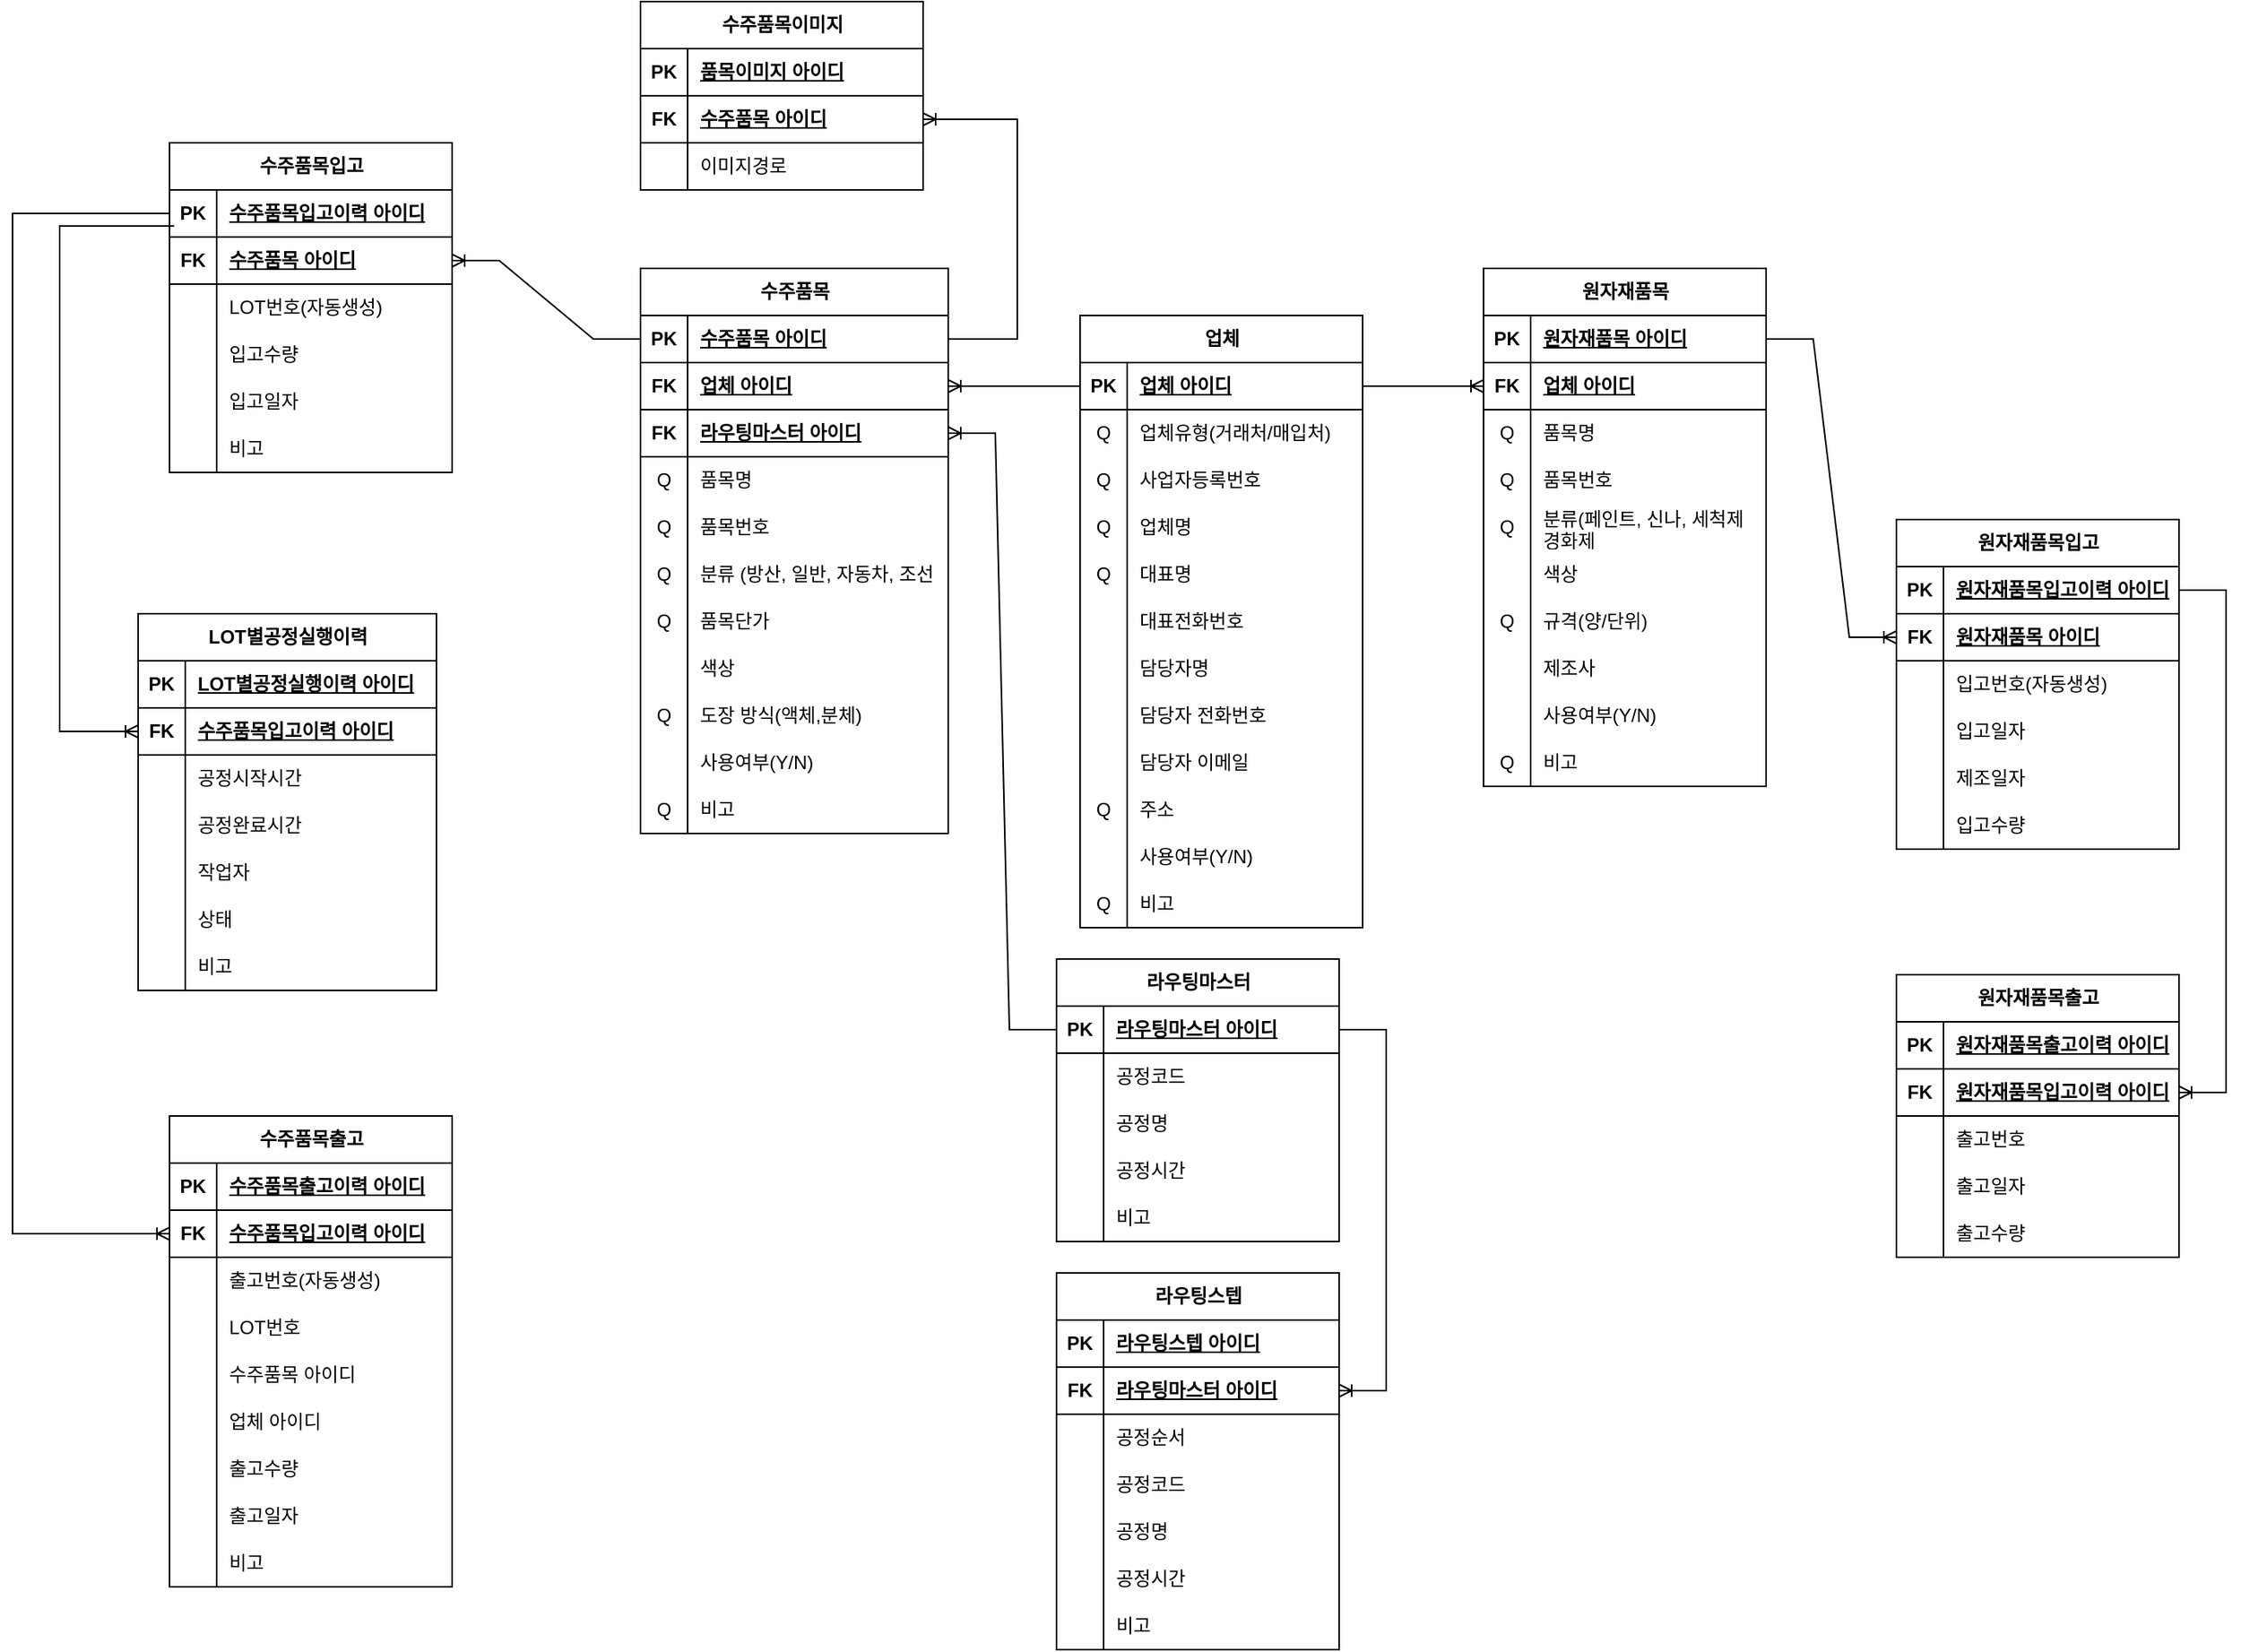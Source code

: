 <mxfile version="28.2.5">
  <diagram name="페이지-1" id="yLhvcEm7uyJoyRRPzcvL">
    <mxGraphModel grid="1" page="1" gridSize="10" guides="1" tooltips="1" connect="1" arrows="1" fold="1" pageScale="1" pageWidth="827" pageHeight="1169" math="0" shadow="0">
      <root>
        <mxCell id="0" />
        <mxCell id="1" parent="0" />
        <mxCell id="vwQb_wGXEtyr74QKXo4Q-1" value="업체" style="shape=table;startSize=30;container=1;collapsible=1;childLayout=tableLayout;fixedRows=1;rowLines=0;fontStyle=1;align=center;resizeLast=1;html=1;" vertex="1" parent="1">
          <mxGeometry x="390" y="180" width="180" height="390" as="geometry" />
        </mxCell>
        <mxCell id="vwQb_wGXEtyr74QKXo4Q-2" value="" style="shape=tableRow;horizontal=0;startSize=0;swimlaneHead=0;swimlaneBody=0;fillColor=none;collapsible=0;dropTarget=0;points=[[0,0.5],[1,0.5]];portConstraint=eastwest;top=0;left=0;right=0;bottom=1;" vertex="1" parent="vwQb_wGXEtyr74QKXo4Q-1">
          <mxGeometry y="30" width="180" height="30" as="geometry" />
        </mxCell>
        <mxCell id="vwQb_wGXEtyr74QKXo4Q-3" value="PK" style="shape=partialRectangle;connectable=0;fillColor=none;top=0;left=0;bottom=0;right=0;fontStyle=1;overflow=hidden;whiteSpace=wrap;html=1;" vertex="1" parent="vwQb_wGXEtyr74QKXo4Q-2">
          <mxGeometry width="30" height="30" as="geometry">
            <mxRectangle width="30" height="30" as="alternateBounds" />
          </mxGeometry>
        </mxCell>
        <mxCell id="vwQb_wGXEtyr74QKXo4Q-4" value="업체 아이디" style="shape=partialRectangle;connectable=0;fillColor=none;top=0;left=0;bottom=0;right=0;align=left;spacingLeft=6;fontStyle=5;overflow=hidden;whiteSpace=wrap;html=1;" vertex="1" parent="vwQb_wGXEtyr74QKXo4Q-2">
          <mxGeometry x="30" width="150" height="30" as="geometry">
            <mxRectangle width="150" height="30" as="alternateBounds" />
          </mxGeometry>
        </mxCell>
        <mxCell id="vwQb_wGXEtyr74QKXo4Q-5" value="" style="shape=tableRow;horizontal=0;startSize=0;swimlaneHead=0;swimlaneBody=0;fillColor=none;collapsible=0;dropTarget=0;points=[[0,0.5],[1,0.5]];portConstraint=eastwest;top=0;left=0;right=0;bottom=0;" vertex="1" parent="vwQb_wGXEtyr74QKXo4Q-1">
          <mxGeometry y="60" width="180" height="30" as="geometry" />
        </mxCell>
        <mxCell id="vwQb_wGXEtyr74QKXo4Q-6" value="Q" style="shape=partialRectangle;connectable=0;fillColor=none;top=0;left=0;bottom=0;right=0;editable=1;overflow=hidden;whiteSpace=wrap;html=1;" vertex="1" parent="vwQb_wGXEtyr74QKXo4Q-5">
          <mxGeometry width="30" height="30" as="geometry">
            <mxRectangle width="30" height="30" as="alternateBounds" />
          </mxGeometry>
        </mxCell>
        <mxCell id="vwQb_wGXEtyr74QKXo4Q-7" value="업체유형(거래처/매입처)" style="shape=partialRectangle;connectable=0;fillColor=none;top=0;left=0;bottom=0;right=0;align=left;spacingLeft=6;overflow=hidden;whiteSpace=wrap;html=1;" vertex="1" parent="vwQb_wGXEtyr74QKXo4Q-5">
          <mxGeometry x="30" width="150" height="30" as="geometry">
            <mxRectangle width="150" height="30" as="alternateBounds" />
          </mxGeometry>
        </mxCell>
        <mxCell id="vwQb_wGXEtyr74QKXo4Q-8" value="" style="shape=tableRow;horizontal=0;startSize=0;swimlaneHead=0;swimlaneBody=0;fillColor=none;collapsible=0;dropTarget=0;points=[[0,0.5],[1,0.5]];portConstraint=eastwest;top=0;left=0;right=0;bottom=0;" vertex="1" parent="vwQb_wGXEtyr74QKXo4Q-1">
          <mxGeometry y="90" width="180" height="30" as="geometry" />
        </mxCell>
        <mxCell id="vwQb_wGXEtyr74QKXo4Q-9" value="Q" style="shape=partialRectangle;connectable=0;fillColor=none;top=0;left=0;bottom=0;right=0;editable=1;overflow=hidden;whiteSpace=wrap;html=1;" vertex="1" parent="vwQb_wGXEtyr74QKXo4Q-8">
          <mxGeometry width="30" height="30" as="geometry">
            <mxRectangle width="30" height="30" as="alternateBounds" />
          </mxGeometry>
        </mxCell>
        <mxCell id="vwQb_wGXEtyr74QKXo4Q-10" value="사업자등록번호" style="shape=partialRectangle;connectable=0;fillColor=none;top=0;left=0;bottom=0;right=0;align=left;spacingLeft=6;overflow=hidden;whiteSpace=wrap;html=1;" vertex="1" parent="vwQb_wGXEtyr74QKXo4Q-8">
          <mxGeometry x="30" width="150" height="30" as="geometry">
            <mxRectangle width="150" height="30" as="alternateBounds" />
          </mxGeometry>
        </mxCell>
        <mxCell id="vwQb_wGXEtyr74QKXo4Q-11" value="" style="shape=tableRow;horizontal=0;startSize=0;swimlaneHead=0;swimlaneBody=0;fillColor=none;collapsible=0;dropTarget=0;points=[[0,0.5],[1,0.5]];portConstraint=eastwest;top=0;left=0;right=0;bottom=0;" vertex="1" parent="vwQb_wGXEtyr74QKXo4Q-1">
          <mxGeometry y="120" width="180" height="30" as="geometry" />
        </mxCell>
        <mxCell id="vwQb_wGXEtyr74QKXo4Q-12" value="Q" style="shape=partialRectangle;connectable=0;fillColor=none;top=0;left=0;bottom=0;right=0;editable=1;overflow=hidden;whiteSpace=wrap;html=1;" vertex="1" parent="vwQb_wGXEtyr74QKXo4Q-11">
          <mxGeometry width="30" height="30" as="geometry">
            <mxRectangle width="30" height="30" as="alternateBounds" />
          </mxGeometry>
        </mxCell>
        <mxCell id="vwQb_wGXEtyr74QKXo4Q-13" value="업체명" style="shape=partialRectangle;connectable=0;fillColor=none;top=0;left=0;bottom=0;right=0;align=left;spacingLeft=6;overflow=hidden;whiteSpace=wrap;html=1;" vertex="1" parent="vwQb_wGXEtyr74QKXo4Q-11">
          <mxGeometry x="30" width="150" height="30" as="geometry">
            <mxRectangle width="150" height="30" as="alternateBounds" />
          </mxGeometry>
        </mxCell>
        <mxCell id="vwQb_wGXEtyr74QKXo4Q-14" value="" style="shape=tableRow;horizontal=0;startSize=0;swimlaneHead=0;swimlaneBody=0;fillColor=none;collapsible=0;dropTarget=0;points=[[0,0.5],[1,0.5]];portConstraint=eastwest;top=0;left=0;right=0;bottom=0;" vertex="1" parent="vwQb_wGXEtyr74QKXo4Q-1">
          <mxGeometry y="150" width="180" height="30" as="geometry" />
        </mxCell>
        <mxCell id="vwQb_wGXEtyr74QKXo4Q-15" value="Q" style="shape=partialRectangle;connectable=0;fillColor=none;top=0;left=0;bottom=0;right=0;editable=1;overflow=hidden;whiteSpace=wrap;html=1;" vertex="1" parent="vwQb_wGXEtyr74QKXo4Q-14">
          <mxGeometry width="30" height="30" as="geometry">
            <mxRectangle width="30" height="30" as="alternateBounds" />
          </mxGeometry>
        </mxCell>
        <mxCell id="vwQb_wGXEtyr74QKXo4Q-16" value="대표명" style="shape=partialRectangle;connectable=0;fillColor=none;top=0;left=0;bottom=0;right=0;align=left;spacingLeft=6;overflow=hidden;whiteSpace=wrap;html=1;" vertex="1" parent="vwQb_wGXEtyr74QKXo4Q-14">
          <mxGeometry x="30" width="150" height="30" as="geometry">
            <mxRectangle width="150" height="30" as="alternateBounds" />
          </mxGeometry>
        </mxCell>
        <mxCell id="vwQb_wGXEtyr74QKXo4Q-17" value="" style="shape=tableRow;horizontal=0;startSize=0;swimlaneHead=0;swimlaneBody=0;fillColor=none;collapsible=0;dropTarget=0;points=[[0,0.5],[1,0.5]];portConstraint=eastwest;top=0;left=0;right=0;bottom=0;" vertex="1" parent="vwQb_wGXEtyr74QKXo4Q-1">
          <mxGeometry y="180" width="180" height="30" as="geometry" />
        </mxCell>
        <mxCell id="vwQb_wGXEtyr74QKXo4Q-18" value="" style="shape=partialRectangle;connectable=0;fillColor=none;top=0;left=0;bottom=0;right=0;editable=1;overflow=hidden;whiteSpace=wrap;html=1;" vertex="1" parent="vwQb_wGXEtyr74QKXo4Q-17">
          <mxGeometry width="30" height="30" as="geometry">
            <mxRectangle width="30" height="30" as="alternateBounds" />
          </mxGeometry>
        </mxCell>
        <mxCell id="vwQb_wGXEtyr74QKXo4Q-19" value="대표전화번호" style="shape=partialRectangle;connectable=0;fillColor=none;top=0;left=0;bottom=0;right=0;align=left;spacingLeft=6;overflow=hidden;whiteSpace=wrap;html=1;" vertex="1" parent="vwQb_wGXEtyr74QKXo4Q-17">
          <mxGeometry x="30" width="150" height="30" as="geometry">
            <mxRectangle width="150" height="30" as="alternateBounds" />
          </mxGeometry>
        </mxCell>
        <mxCell id="vwQb_wGXEtyr74QKXo4Q-20" value="" style="shape=tableRow;horizontal=0;startSize=0;swimlaneHead=0;swimlaneBody=0;fillColor=none;collapsible=0;dropTarget=0;points=[[0,0.5],[1,0.5]];portConstraint=eastwest;top=0;left=0;right=0;bottom=0;" vertex="1" parent="vwQb_wGXEtyr74QKXo4Q-1">
          <mxGeometry y="210" width="180" height="30" as="geometry" />
        </mxCell>
        <mxCell id="vwQb_wGXEtyr74QKXo4Q-21" value="" style="shape=partialRectangle;connectable=0;fillColor=none;top=0;left=0;bottom=0;right=0;editable=1;overflow=hidden;whiteSpace=wrap;html=1;" vertex="1" parent="vwQb_wGXEtyr74QKXo4Q-20">
          <mxGeometry width="30" height="30" as="geometry">
            <mxRectangle width="30" height="30" as="alternateBounds" />
          </mxGeometry>
        </mxCell>
        <mxCell id="vwQb_wGXEtyr74QKXo4Q-22" value="담당자명" style="shape=partialRectangle;connectable=0;fillColor=none;top=0;left=0;bottom=0;right=0;align=left;spacingLeft=6;overflow=hidden;whiteSpace=wrap;html=1;" vertex="1" parent="vwQb_wGXEtyr74QKXo4Q-20">
          <mxGeometry x="30" width="150" height="30" as="geometry">
            <mxRectangle width="150" height="30" as="alternateBounds" />
          </mxGeometry>
        </mxCell>
        <mxCell id="vwQb_wGXEtyr74QKXo4Q-23" value="" style="shape=tableRow;horizontal=0;startSize=0;swimlaneHead=0;swimlaneBody=0;fillColor=none;collapsible=0;dropTarget=0;points=[[0,0.5],[1,0.5]];portConstraint=eastwest;top=0;left=0;right=0;bottom=0;" vertex="1" parent="vwQb_wGXEtyr74QKXo4Q-1">
          <mxGeometry y="240" width="180" height="30" as="geometry" />
        </mxCell>
        <mxCell id="vwQb_wGXEtyr74QKXo4Q-24" value="" style="shape=partialRectangle;connectable=0;fillColor=none;top=0;left=0;bottom=0;right=0;editable=1;overflow=hidden;whiteSpace=wrap;html=1;" vertex="1" parent="vwQb_wGXEtyr74QKXo4Q-23">
          <mxGeometry width="30" height="30" as="geometry">
            <mxRectangle width="30" height="30" as="alternateBounds" />
          </mxGeometry>
        </mxCell>
        <mxCell id="vwQb_wGXEtyr74QKXo4Q-25" value="담당자 전화번호" style="shape=partialRectangle;connectable=0;fillColor=none;top=0;left=0;bottom=0;right=0;align=left;spacingLeft=6;overflow=hidden;whiteSpace=wrap;html=1;" vertex="1" parent="vwQb_wGXEtyr74QKXo4Q-23">
          <mxGeometry x="30" width="150" height="30" as="geometry">
            <mxRectangle width="150" height="30" as="alternateBounds" />
          </mxGeometry>
        </mxCell>
        <mxCell id="vwQb_wGXEtyr74QKXo4Q-26" value="" style="shape=tableRow;horizontal=0;startSize=0;swimlaneHead=0;swimlaneBody=0;fillColor=none;collapsible=0;dropTarget=0;points=[[0,0.5],[1,0.5]];portConstraint=eastwest;top=0;left=0;right=0;bottom=0;" vertex="1" parent="vwQb_wGXEtyr74QKXo4Q-1">
          <mxGeometry y="270" width="180" height="30" as="geometry" />
        </mxCell>
        <mxCell id="vwQb_wGXEtyr74QKXo4Q-27" value="" style="shape=partialRectangle;connectable=0;fillColor=none;top=0;left=0;bottom=0;right=0;editable=1;overflow=hidden;whiteSpace=wrap;html=1;" vertex="1" parent="vwQb_wGXEtyr74QKXo4Q-26">
          <mxGeometry width="30" height="30" as="geometry">
            <mxRectangle width="30" height="30" as="alternateBounds" />
          </mxGeometry>
        </mxCell>
        <mxCell id="vwQb_wGXEtyr74QKXo4Q-28" value="담당자 이메일" style="shape=partialRectangle;connectable=0;fillColor=none;top=0;left=0;bottom=0;right=0;align=left;spacingLeft=6;overflow=hidden;whiteSpace=wrap;html=1;" vertex="1" parent="vwQb_wGXEtyr74QKXo4Q-26">
          <mxGeometry x="30" width="150" height="30" as="geometry">
            <mxRectangle width="150" height="30" as="alternateBounds" />
          </mxGeometry>
        </mxCell>
        <mxCell id="vwQb_wGXEtyr74QKXo4Q-29" value="" style="shape=tableRow;horizontal=0;startSize=0;swimlaneHead=0;swimlaneBody=0;fillColor=none;collapsible=0;dropTarget=0;points=[[0,0.5],[1,0.5]];portConstraint=eastwest;top=0;left=0;right=0;bottom=0;" vertex="1" parent="vwQb_wGXEtyr74QKXo4Q-1">
          <mxGeometry y="300" width="180" height="30" as="geometry" />
        </mxCell>
        <mxCell id="vwQb_wGXEtyr74QKXo4Q-30" value="Q" style="shape=partialRectangle;connectable=0;fillColor=none;top=0;left=0;bottom=0;right=0;editable=1;overflow=hidden;whiteSpace=wrap;html=1;" vertex="1" parent="vwQb_wGXEtyr74QKXo4Q-29">
          <mxGeometry width="30" height="30" as="geometry">
            <mxRectangle width="30" height="30" as="alternateBounds" />
          </mxGeometry>
        </mxCell>
        <mxCell id="vwQb_wGXEtyr74QKXo4Q-31" value="주소" style="shape=partialRectangle;connectable=0;fillColor=none;top=0;left=0;bottom=0;right=0;align=left;spacingLeft=6;overflow=hidden;whiteSpace=wrap;html=1;" vertex="1" parent="vwQb_wGXEtyr74QKXo4Q-29">
          <mxGeometry x="30" width="150" height="30" as="geometry">
            <mxRectangle width="150" height="30" as="alternateBounds" />
          </mxGeometry>
        </mxCell>
        <mxCell id="vwQb_wGXEtyr74QKXo4Q-32" value="" style="shape=tableRow;horizontal=0;startSize=0;swimlaneHead=0;swimlaneBody=0;fillColor=none;collapsible=0;dropTarget=0;points=[[0,0.5],[1,0.5]];portConstraint=eastwest;top=0;left=0;right=0;bottom=0;" vertex="1" parent="vwQb_wGXEtyr74QKXo4Q-1">
          <mxGeometry y="330" width="180" height="30" as="geometry" />
        </mxCell>
        <mxCell id="vwQb_wGXEtyr74QKXo4Q-33" value="" style="shape=partialRectangle;connectable=0;fillColor=none;top=0;left=0;bottom=0;right=0;editable=1;overflow=hidden;whiteSpace=wrap;html=1;" vertex="1" parent="vwQb_wGXEtyr74QKXo4Q-32">
          <mxGeometry width="30" height="30" as="geometry">
            <mxRectangle width="30" height="30" as="alternateBounds" />
          </mxGeometry>
        </mxCell>
        <mxCell id="vwQb_wGXEtyr74QKXo4Q-34" value="사용여부(Y/N)" style="shape=partialRectangle;connectable=0;fillColor=none;top=0;left=0;bottom=0;right=0;align=left;spacingLeft=6;overflow=hidden;whiteSpace=wrap;html=1;" vertex="1" parent="vwQb_wGXEtyr74QKXo4Q-32">
          <mxGeometry x="30" width="150" height="30" as="geometry">
            <mxRectangle width="150" height="30" as="alternateBounds" />
          </mxGeometry>
        </mxCell>
        <mxCell id="vwQb_wGXEtyr74QKXo4Q-35" value="" style="shape=tableRow;horizontal=0;startSize=0;swimlaneHead=0;swimlaneBody=0;fillColor=none;collapsible=0;dropTarget=0;points=[[0,0.5],[1,0.5]];portConstraint=eastwest;top=0;left=0;right=0;bottom=0;" vertex="1" parent="vwQb_wGXEtyr74QKXo4Q-1">
          <mxGeometry y="360" width="180" height="30" as="geometry" />
        </mxCell>
        <mxCell id="vwQb_wGXEtyr74QKXo4Q-36" value="Q" style="shape=partialRectangle;connectable=0;fillColor=none;top=0;left=0;bottom=0;right=0;editable=1;overflow=hidden;whiteSpace=wrap;html=1;" vertex="1" parent="vwQb_wGXEtyr74QKXo4Q-35">
          <mxGeometry width="30" height="30" as="geometry">
            <mxRectangle width="30" height="30" as="alternateBounds" />
          </mxGeometry>
        </mxCell>
        <mxCell id="vwQb_wGXEtyr74QKXo4Q-37" value="비고" style="shape=partialRectangle;connectable=0;fillColor=none;top=0;left=0;bottom=0;right=0;align=left;spacingLeft=6;overflow=hidden;whiteSpace=wrap;html=1;" vertex="1" parent="vwQb_wGXEtyr74QKXo4Q-35">
          <mxGeometry x="30" width="150" height="30" as="geometry">
            <mxRectangle width="150" height="30" as="alternateBounds" />
          </mxGeometry>
        </mxCell>
        <mxCell id="vwQb_wGXEtyr74QKXo4Q-38" value="수주품목" style="shape=table;startSize=30;container=1;collapsible=1;childLayout=tableLayout;fixedRows=1;rowLines=0;fontStyle=1;align=center;resizeLast=1;html=1;" vertex="1" parent="1">
          <mxGeometry x="110" y="150" width="196" height="360" as="geometry" />
        </mxCell>
        <mxCell id="vwQb_wGXEtyr74QKXo4Q-39" value="" style="shape=tableRow;horizontal=0;startSize=0;swimlaneHead=0;swimlaneBody=0;fillColor=none;collapsible=0;dropTarget=0;points=[[0,0.5],[1,0.5]];portConstraint=eastwest;top=0;left=0;right=0;bottom=1;" vertex="1" parent="vwQb_wGXEtyr74QKXo4Q-38">
          <mxGeometry y="30" width="196" height="30" as="geometry" />
        </mxCell>
        <mxCell id="vwQb_wGXEtyr74QKXo4Q-40" value="PK" style="shape=partialRectangle;connectable=0;fillColor=none;top=0;left=0;bottom=0;right=0;fontStyle=1;overflow=hidden;whiteSpace=wrap;html=1;" vertex="1" parent="vwQb_wGXEtyr74QKXo4Q-39">
          <mxGeometry width="30" height="30" as="geometry">
            <mxRectangle width="30" height="30" as="alternateBounds" />
          </mxGeometry>
        </mxCell>
        <mxCell id="vwQb_wGXEtyr74QKXo4Q-41" value="수주품목 아이디" style="shape=partialRectangle;connectable=0;fillColor=none;top=0;left=0;bottom=0;right=0;align=left;spacingLeft=6;fontStyle=5;overflow=hidden;whiteSpace=wrap;html=1;" vertex="1" parent="vwQb_wGXEtyr74QKXo4Q-39">
          <mxGeometry x="30" width="166" height="30" as="geometry">
            <mxRectangle width="166" height="30" as="alternateBounds" />
          </mxGeometry>
        </mxCell>
        <mxCell id="vwQb_wGXEtyr74QKXo4Q-42" value="" style="shape=tableRow;horizontal=0;startSize=0;swimlaneHead=0;swimlaneBody=0;fillColor=none;collapsible=0;dropTarget=0;points=[[0,0.5],[1,0.5]];portConstraint=eastwest;top=0;left=0;right=0;bottom=1;" vertex="1" parent="vwQb_wGXEtyr74QKXo4Q-38">
          <mxGeometry y="60" width="196" height="30" as="geometry" />
        </mxCell>
        <mxCell id="vwQb_wGXEtyr74QKXo4Q-43" value="FK" style="shape=partialRectangle;connectable=0;fillColor=none;top=0;left=0;bottom=0;right=0;fontStyle=1;overflow=hidden;whiteSpace=wrap;html=1;" vertex="1" parent="vwQb_wGXEtyr74QKXo4Q-42">
          <mxGeometry width="30" height="30" as="geometry">
            <mxRectangle width="30" height="30" as="alternateBounds" />
          </mxGeometry>
        </mxCell>
        <mxCell id="vwQb_wGXEtyr74QKXo4Q-44" value="업체 아이디" style="shape=partialRectangle;connectable=0;fillColor=none;top=0;left=0;bottom=0;right=0;align=left;spacingLeft=6;fontStyle=5;overflow=hidden;whiteSpace=wrap;html=1;" vertex="1" parent="vwQb_wGXEtyr74QKXo4Q-42">
          <mxGeometry x="30" width="166" height="30" as="geometry">
            <mxRectangle width="166" height="30" as="alternateBounds" />
          </mxGeometry>
        </mxCell>
        <mxCell id="vwQb_wGXEtyr74QKXo4Q-45" value="" style="shape=tableRow;horizontal=0;startSize=0;swimlaneHead=0;swimlaneBody=0;fillColor=none;collapsible=0;dropTarget=0;points=[[0,0.5],[1,0.5]];portConstraint=eastwest;top=0;left=0;right=0;bottom=1;" vertex="1" parent="vwQb_wGXEtyr74QKXo4Q-38">
          <mxGeometry y="90" width="196" height="30" as="geometry" />
        </mxCell>
        <mxCell id="vwQb_wGXEtyr74QKXo4Q-46" value="FK" style="shape=partialRectangle;connectable=0;fillColor=none;top=0;left=0;bottom=0;right=0;fontStyle=1;overflow=hidden;whiteSpace=wrap;html=1;" vertex="1" parent="vwQb_wGXEtyr74QKXo4Q-45">
          <mxGeometry width="30" height="30" as="geometry">
            <mxRectangle width="30" height="30" as="alternateBounds" />
          </mxGeometry>
        </mxCell>
        <mxCell id="vwQb_wGXEtyr74QKXo4Q-47" value="라우팅마스터 아이디" style="shape=partialRectangle;connectable=0;fillColor=none;top=0;left=0;bottom=0;right=0;align=left;spacingLeft=6;fontStyle=5;overflow=hidden;whiteSpace=wrap;html=1;" vertex="1" parent="vwQb_wGXEtyr74QKXo4Q-45">
          <mxGeometry x="30" width="166" height="30" as="geometry">
            <mxRectangle width="166" height="30" as="alternateBounds" />
          </mxGeometry>
        </mxCell>
        <mxCell id="vwQb_wGXEtyr74QKXo4Q-48" value="" style="shape=tableRow;horizontal=0;startSize=0;swimlaneHead=0;swimlaneBody=0;fillColor=none;collapsible=0;dropTarget=0;points=[[0,0.5],[1,0.5]];portConstraint=eastwest;top=0;left=0;right=0;bottom=0;" vertex="1" parent="vwQb_wGXEtyr74QKXo4Q-38">
          <mxGeometry y="120" width="196" height="30" as="geometry" />
        </mxCell>
        <mxCell id="vwQb_wGXEtyr74QKXo4Q-49" value="Q" style="shape=partialRectangle;connectable=0;fillColor=none;top=0;left=0;bottom=0;right=0;editable=1;overflow=hidden;whiteSpace=wrap;html=1;" vertex="1" parent="vwQb_wGXEtyr74QKXo4Q-48">
          <mxGeometry width="30" height="30" as="geometry">
            <mxRectangle width="30" height="30" as="alternateBounds" />
          </mxGeometry>
        </mxCell>
        <mxCell id="vwQb_wGXEtyr74QKXo4Q-50" value="품목명" style="shape=partialRectangle;connectable=0;fillColor=none;top=0;left=0;bottom=0;right=0;align=left;spacingLeft=6;overflow=hidden;whiteSpace=wrap;html=1;" vertex="1" parent="vwQb_wGXEtyr74QKXo4Q-48">
          <mxGeometry x="30" width="166" height="30" as="geometry">
            <mxRectangle width="166" height="30" as="alternateBounds" />
          </mxGeometry>
        </mxCell>
        <mxCell id="vwQb_wGXEtyr74QKXo4Q-51" value="" style="shape=tableRow;horizontal=0;startSize=0;swimlaneHead=0;swimlaneBody=0;fillColor=none;collapsible=0;dropTarget=0;points=[[0,0.5],[1,0.5]];portConstraint=eastwest;top=0;left=0;right=0;bottom=0;" vertex="1" parent="vwQb_wGXEtyr74QKXo4Q-38">
          <mxGeometry y="150" width="196" height="30" as="geometry" />
        </mxCell>
        <mxCell id="vwQb_wGXEtyr74QKXo4Q-52" value="Q" style="shape=partialRectangle;connectable=0;fillColor=none;top=0;left=0;bottom=0;right=0;editable=1;overflow=hidden;whiteSpace=wrap;html=1;" vertex="1" parent="vwQb_wGXEtyr74QKXo4Q-51">
          <mxGeometry width="30" height="30" as="geometry">
            <mxRectangle width="30" height="30" as="alternateBounds" />
          </mxGeometry>
        </mxCell>
        <mxCell id="vwQb_wGXEtyr74QKXo4Q-53" value="품목번호" style="shape=partialRectangle;connectable=0;fillColor=none;top=0;left=0;bottom=0;right=0;align=left;spacingLeft=6;overflow=hidden;whiteSpace=wrap;html=1;" vertex="1" parent="vwQb_wGXEtyr74QKXo4Q-51">
          <mxGeometry x="30" width="166" height="30" as="geometry">
            <mxRectangle width="166" height="30" as="alternateBounds" />
          </mxGeometry>
        </mxCell>
        <mxCell id="vwQb_wGXEtyr74QKXo4Q-54" value="" style="shape=tableRow;horizontal=0;startSize=0;swimlaneHead=0;swimlaneBody=0;fillColor=none;collapsible=0;dropTarget=0;points=[[0,0.5],[1,0.5]];portConstraint=eastwest;top=0;left=0;right=0;bottom=0;" vertex="1" parent="vwQb_wGXEtyr74QKXo4Q-38">
          <mxGeometry y="180" width="196" height="30" as="geometry" />
        </mxCell>
        <mxCell id="vwQb_wGXEtyr74QKXo4Q-55" value="Q" style="shape=partialRectangle;connectable=0;fillColor=none;top=0;left=0;bottom=0;right=0;editable=1;overflow=hidden;whiteSpace=wrap;html=1;" vertex="1" parent="vwQb_wGXEtyr74QKXo4Q-54">
          <mxGeometry width="30" height="30" as="geometry">
            <mxRectangle width="30" height="30" as="alternateBounds" />
          </mxGeometry>
        </mxCell>
        <mxCell id="vwQb_wGXEtyr74QKXo4Q-56" value="분류 (방산, 일반, 자동차, 조선" style="shape=partialRectangle;connectable=0;fillColor=none;top=0;left=0;bottom=0;right=0;align=left;spacingLeft=6;overflow=hidden;whiteSpace=wrap;html=1;" vertex="1" parent="vwQb_wGXEtyr74QKXo4Q-54">
          <mxGeometry x="30" width="166" height="30" as="geometry">
            <mxRectangle width="166" height="30" as="alternateBounds" />
          </mxGeometry>
        </mxCell>
        <mxCell id="vwQb_wGXEtyr74QKXo4Q-57" value="" style="shape=tableRow;horizontal=0;startSize=0;swimlaneHead=0;swimlaneBody=0;fillColor=none;collapsible=0;dropTarget=0;points=[[0,0.5],[1,0.5]];portConstraint=eastwest;top=0;left=0;right=0;bottom=0;" vertex="1" parent="vwQb_wGXEtyr74QKXo4Q-38">
          <mxGeometry y="210" width="196" height="30" as="geometry" />
        </mxCell>
        <mxCell id="vwQb_wGXEtyr74QKXo4Q-58" value="Q" style="shape=partialRectangle;connectable=0;fillColor=none;top=0;left=0;bottom=0;right=0;editable=1;overflow=hidden;whiteSpace=wrap;html=1;" vertex="1" parent="vwQb_wGXEtyr74QKXo4Q-57">
          <mxGeometry width="30" height="30" as="geometry">
            <mxRectangle width="30" height="30" as="alternateBounds" />
          </mxGeometry>
        </mxCell>
        <mxCell id="vwQb_wGXEtyr74QKXo4Q-59" value="품목단가" style="shape=partialRectangle;connectable=0;fillColor=none;top=0;left=0;bottom=0;right=0;align=left;spacingLeft=6;overflow=hidden;whiteSpace=wrap;html=1;" vertex="1" parent="vwQb_wGXEtyr74QKXo4Q-57">
          <mxGeometry x="30" width="166" height="30" as="geometry">
            <mxRectangle width="166" height="30" as="alternateBounds" />
          </mxGeometry>
        </mxCell>
        <mxCell id="vwQb_wGXEtyr74QKXo4Q-60" value="" style="shape=tableRow;horizontal=0;startSize=0;swimlaneHead=0;swimlaneBody=0;fillColor=none;collapsible=0;dropTarget=0;points=[[0,0.5],[1,0.5]];portConstraint=eastwest;top=0;left=0;right=0;bottom=0;" vertex="1" parent="vwQb_wGXEtyr74QKXo4Q-38">
          <mxGeometry y="240" width="196" height="30" as="geometry" />
        </mxCell>
        <mxCell id="vwQb_wGXEtyr74QKXo4Q-61" value="" style="shape=partialRectangle;connectable=0;fillColor=none;top=0;left=0;bottom=0;right=0;editable=1;overflow=hidden;whiteSpace=wrap;html=1;" vertex="1" parent="vwQb_wGXEtyr74QKXo4Q-60">
          <mxGeometry width="30" height="30" as="geometry">
            <mxRectangle width="30" height="30" as="alternateBounds" />
          </mxGeometry>
        </mxCell>
        <mxCell id="vwQb_wGXEtyr74QKXo4Q-62" value="색상" style="shape=partialRectangle;connectable=0;fillColor=none;top=0;left=0;bottom=0;right=0;align=left;spacingLeft=6;overflow=hidden;whiteSpace=wrap;html=1;" vertex="1" parent="vwQb_wGXEtyr74QKXo4Q-60">
          <mxGeometry x="30" width="166" height="30" as="geometry">
            <mxRectangle width="166" height="30" as="alternateBounds" />
          </mxGeometry>
        </mxCell>
        <mxCell id="vwQb_wGXEtyr74QKXo4Q-63" value="" style="shape=tableRow;horizontal=0;startSize=0;swimlaneHead=0;swimlaneBody=0;fillColor=none;collapsible=0;dropTarget=0;points=[[0,0.5],[1,0.5]];portConstraint=eastwest;top=0;left=0;right=0;bottom=0;" vertex="1" parent="vwQb_wGXEtyr74QKXo4Q-38">
          <mxGeometry y="270" width="196" height="30" as="geometry" />
        </mxCell>
        <mxCell id="vwQb_wGXEtyr74QKXo4Q-64" value="Q" style="shape=partialRectangle;connectable=0;fillColor=none;top=0;left=0;bottom=0;right=0;editable=1;overflow=hidden;whiteSpace=wrap;html=1;" vertex="1" parent="vwQb_wGXEtyr74QKXo4Q-63">
          <mxGeometry width="30" height="30" as="geometry">
            <mxRectangle width="30" height="30" as="alternateBounds" />
          </mxGeometry>
        </mxCell>
        <mxCell id="vwQb_wGXEtyr74QKXo4Q-65" value="도장 방식(액체,분체)" style="shape=partialRectangle;connectable=0;fillColor=none;top=0;left=0;bottom=0;right=0;align=left;spacingLeft=6;overflow=hidden;whiteSpace=wrap;html=1;" vertex="1" parent="vwQb_wGXEtyr74QKXo4Q-63">
          <mxGeometry x="30" width="166" height="30" as="geometry">
            <mxRectangle width="166" height="30" as="alternateBounds" />
          </mxGeometry>
        </mxCell>
        <mxCell id="vwQb_wGXEtyr74QKXo4Q-69" value="" style="shape=tableRow;horizontal=0;startSize=0;swimlaneHead=0;swimlaneBody=0;fillColor=none;collapsible=0;dropTarget=0;points=[[0,0.5],[1,0.5]];portConstraint=eastwest;top=0;left=0;right=0;bottom=0;" vertex="1" parent="vwQb_wGXEtyr74QKXo4Q-38">
          <mxGeometry y="300" width="196" height="30" as="geometry" />
        </mxCell>
        <mxCell id="vwQb_wGXEtyr74QKXo4Q-70" value="" style="shape=partialRectangle;connectable=0;fillColor=none;top=0;left=0;bottom=0;right=0;editable=1;overflow=hidden;whiteSpace=wrap;html=1;" vertex="1" parent="vwQb_wGXEtyr74QKXo4Q-69">
          <mxGeometry width="30" height="30" as="geometry">
            <mxRectangle width="30" height="30" as="alternateBounds" />
          </mxGeometry>
        </mxCell>
        <mxCell id="vwQb_wGXEtyr74QKXo4Q-71" value="사용여부(Y/N)" style="shape=partialRectangle;connectable=0;fillColor=none;top=0;left=0;bottom=0;right=0;align=left;spacingLeft=6;overflow=hidden;whiteSpace=wrap;html=1;" vertex="1" parent="vwQb_wGXEtyr74QKXo4Q-69">
          <mxGeometry x="30" width="166" height="30" as="geometry">
            <mxRectangle width="166" height="30" as="alternateBounds" />
          </mxGeometry>
        </mxCell>
        <mxCell id="vwQb_wGXEtyr74QKXo4Q-72" value="" style="shape=tableRow;horizontal=0;startSize=0;swimlaneHead=0;swimlaneBody=0;fillColor=none;collapsible=0;dropTarget=0;points=[[0,0.5],[1,0.5]];portConstraint=eastwest;top=0;left=0;right=0;bottom=0;" vertex="1" parent="vwQb_wGXEtyr74QKXo4Q-38">
          <mxGeometry y="330" width="196" height="30" as="geometry" />
        </mxCell>
        <mxCell id="vwQb_wGXEtyr74QKXo4Q-73" value="Q" style="shape=partialRectangle;connectable=0;fillColor=none;top=0;left=0;bottom=0;right=0;editable=1;overflow=hidden;whiteSpace=wrap;html=1;" vertex="1" parent="vwQb_wGXEtyr74QKXo4Q-72">
          <mxGeometry width="30" height="30" as="geometry">
            <mxRectangle width="30" height="30" as="alternateBounds" />
          </mxGeometry>
        </mxCell>
        <mxCell id="vwQb_wGXEtyr74QKXo4Q-74" value="비고" style="shape=partialRectangle;connectable=0;fillColor=none;top=0;left=0;bottom=0;right=0;align=left;spacingLeft=6;overflow=hidden;whiteSpace=wrap;html=1;" vertex="1" parent="vwQb_wGXEtyr74QKXo4Q-72">
          <mxGeometry x="30" width="166" height="30" as="geometry">
            <mxRectangle width="166" height="30" as="alternateBounds" />
          </mxGeometry>
        </mxCell>
        <mxCell id="vwQb_wGXEtyr74QKXo4Q-75" value="원자재품목" style="shape=table;startSize=30;container=1;collapsible=1;childLayout=tableLayout;fixedRows=1;rowLines=0;fontStyle=1;align=center;resizeLast=1;html=1;" vertex="1" parent="1">
          <mxGeometry x="647" y="150" width="180" height="330" as="geometry" />
        </mxCell>
        <mxCell id="vwQb_wGXEtyr74QKXo4Q-76" value="" style="shape=tableRow;horizontal=0;startSize=0;swimlaneHead=0;swimlaneBody=0;fillColor=none;collapsible=0;dropTarget=0;points=[[0,0.5],[1,0.5]];portConstraint=eastwest;top=0;left=0;right=0;bottom=1;" vertex="1" parent="vwQb_wGXEtyr74QKXo4Q-75">
          <mxGeometry y="30" width="180" height="30" as="geometry" />
        </mxCell>
        <mxCell id="vwQb_wGXEtyr74QKXo4Q-77" value="PK" style="shape=partialRectangle;connectable=0;fillColor=none;top=0;left=0;bottom=0;right=0;fontStyle=1;overflow=hidden;whiteSpace=wrap;html=1;" vertex="1" parent="vwQb_wGXEtyr74QKXo4Q-76">
          <mxGeometry width="30" height="30" as="geometry">
            <mxRectangle width="30" height="30" as="alternateBounds" />
          </mxGeometry>
        </mxCell>
        <mxCell id="vwQb_wGXEtyr74QKXo4Q-78" value="원자재품목 아이디" style="shape=partialRectangle;connectable=0;fillColor=none;top=0;left=0;bottom=0;right=0;align=left;spacingLeft=6;fontStyle=5;overflow=hidden;whiteSpace=wrap;html=1;" vertex="1" parent="vwQb_wGXEtyr74QKXo4Q-76">
          <mxGeometry x="30" width="150" height="30" as="geometry">
            <mxRectangle width="150" height="30" as="alternateBounds" />
          </mxGeometry>
        </mxCell>
        <mxCell id="vwQb_wGXEtyr74QKXo4Q-79" value="" style="shape=tableRow;horizontal=0;startSize=0;swimlaneHead=0;swimlaneBody=0;fillColor=none;collapsible=0;dropTarget=0;points=[[0,0.5],[1,0.5]];portConstraint=eastwest;top=0;left=0;right=0;bottom=1;" vertex="1" parent="vwQb_wGXEtyr74QKXo4Q-75">
          <mxGeometry y="60" width="180" height="30" as="geometry" />
        </mxCell>
        <mxCell id="vwQb_wGXEtyr74QKXo4Q-80" value="FK" style="shape=partialRectangle;connectable=0;fillColor=none;top=0;left=0;bottom=0;right=0;fontStyle=1;overflow=hidden;whiteSpace=wrap;html=1;" vertex="1" parent="vwQb_wGXEtyr74QKXo4Q-79">
          <mxGeometry width="30" height="30" as="geometry">
            <mxRectangle width="30" height="30" as="alternateBounds" />
          </mxGeometry>
        </mxCell>
        <mxCell id="vwQb_wGXEtyr74QKXo4Q-81" value="업체 아이디" style="shape=partialRectangle;connectable=0;fillColor=none;top=0;left=0;bottom=0;right=0;align=left;spacingLeft=6;fontStyle=5;overflow=hidden;whiteSpace=wrap;html=1;" vertex="1" parent="vwQb_wGXEtyr74QKXo4Q-79">
          <mxGeometry x="30" width="150" height="30" as="geometry">
            <mxRectangle width="150" height="30" as="alternateBounds" />
          </mxGeometry>
        </mxCell>
        <mxCell id="vwQb_wGXEtyr74QKXo4Q-82" value="" style="shape=tableRow;horizontal=0;startSize=0;swimlaneHead=0;swimlaneBody=0;fillColor=none;collapsible=0;dropTarget=0;points=[[0,0.5],[1,0.5]];portConstraint=eastwest;top=0;left=0;right=0;bottom=0;" vertex="1" parent="vwQb_wGXEtyr74QKXo4Q-75">
          <mxGeometry y="90" width="180" height="30" as="geometry" />
        </mxCell>
        <mxCell id="vwQb_wGXEtyr74QKXo4Q-83" value="Q" style="shape=partialRectangle;connectable=0;fillColor=none;top=0;left=0;bottom=0;right=0;editable=1;overflow=hidden;whiteSpace=wrap;html=1;" vertex="1" parent="vwQb_wGXEtyr74QKXo4Q-82">
          <mxGeometry width="30" height="30" as="geometry">
            <mxRectangle width="30" height="30" as="alternateBounds" />
          </mxGeometry>
        </mxCell>
        <mxCell id="vwQb_wGXEtyr74QKXo4Q-84" value="품목명" style="shape=partialRectangle;connectable=0;fillColor=none;top=0;left=0;bottom=0;right=0;align=left;spacingLeft=6;overflow=hidden;whiteSpace=wrap;html=1;" vertex="1" parent="vwQb_wGXEtyr74QKXo4Q-82">
          <mxGeometry x="30" width="150" height="30" as="geometry">
            <mxRectangle width="150" height="30" as="alternateBounds" />
          </mxGeometry>
        </mxCell>
        <mxCell id="vwQb_wGXEtyr74QKXo4Q-85" value="" style="shape=tableRow;horizontal=0;startSize=0;swimlaneHead=0;swimlaneBody=0;fillColor=none;collapsible=0;dropTarget=0;points=[[0,0.5],[1,0.5]];portConstraint=eastwest;top=0;left=0;right=0;bottom=0;" vertex="1" parent="vwQb_wGXEtyr74QKXo4Q-75">
          <mxGeometry y="120" width="180" height="30" as="geometry" />
        </mxCell>
        <mxCell id="vwQb_wGXEtyr74QKXo4Q-86" value="Q" style="shape=partialRectangle;connectable=0;fillColor=none;top=0;left=0;bottom=0;right=0;editable=1;overflow=hidden;whiteSpace=wrap;html=1;" vertex="1" parent="vwQb_wGXEtyr74QKXo4Q-85">
          <mxGeometry width="30" height="30" as="geometry">
            <mxRectangle width="30" height="30" as="alternateBounds" />
          </mxGeometry>
        </mxCell>
        <mxCell id="vwQb_wGXEtyr74QKXo4Q-87" value="품목번호" style="shape=partialRectangle;connectable=0;fillColor=none;top=0;left=0;bottom=0;right=0;align=left;spacingLeft=6;overflow=hidden;whiteSpace=wrap;html=1;" vertex="1" parent="vwQb_wGXEtyr74QKXo4Q-85">
          <mxGeometry x="30" width="150" height="30" as="geometry">
            <mxRectangle width="150" height="30" as="alternateBounds" />
          </mxGeometry>
        </mxCell>
        <mxCell id="vwQb_wGXEtyr74QKXo4Q-88" value="" style="shape=tableRow;horizontal=0;startSize=0;swimlaneHead=0;swimlaneBody=0;fillColor=none;collapsible=0;dropTarget=0;points=[[0,0.5],[1,0.5]];portConstraint=eastwest;top=0;left=0;right=0;bottom=0;" vertex="1" parent="vwQb_wGXEtyr74QKXo4Q-75">
          <mxGeometry y="150" width="180" height="30" as="geometry" />
        </mxCell>
        <mxCell id="vwQb_wGXEtyr74QKXo4Q-89" value="Q" style="shape=partialRectangle;connectable=0;fillColor=none;top=0;left=0;bottom=0;right=0;editable=1;overflow=hidden;whiteSpace=wrap;html=1;" vertex="1" parent="vwQb_wGXEtyr74QKXo4Q-88">
          <mxGeometry width="30" height="30" as="geometry">
            <mxRectangle width="30" height="30" as="alternateBounds" />
          </mxGeometry>
        </mxCell>
        <mxCell id="vwQb_wGXEtyr74QKXo4Q-90" value="분류(페인트, 신나, 세척제 경화제" style="shape=partialRectangle;connectable=0;fillColor=none;top=0;left=0;bottom=0;right=0;align=left;spacingLeft=6;overflow=hidden;whiteSpace=wrap;html=1;" vertex="1" parent="vwQb_wGXEtyr74QKXo4Q-88">
          <mxGeometry x="30" width="150" height="30" as="geometry">
            <mxRectangle width="150" height="30" as="alternateBounds" />
          </mxGeometry>
        </mxCell>
        <mxCell id="vwQb_wGXEtyr74QKXo4Q-91" value="" style="shape=tableRow;horizontal=0;startSize=0;swimlaneHead=0;swimlaneBody=0;fillColor=none;collapsible=0;dropTarget=0;points=[[0,0.5],[1,0.5]];portConstraint=eastwest;top=0;left=0;right=0;bottom=0;" vertex="1" parent="vwQb_wGXEtyr74QKXo4Q-75">
          <mxGeometry y="180" width="180" height="30" as="geometry" />
        </mxCell>
        <mxCell id="vwQb_wGXEtyr74QKXo4Q-92" value="" style="shape=partialRectangle;connectable=0;fillColor=none;top=0;left=0;bottom=0;right=0;editable=1;overflow=hidden;whiteSpace=wrap;html=1;" vertex="1" parent="vwQb_wGXEtyr74QKXo4Q-91">
          <mxGeometry width="30" height="30" as="geometry">
            <mxRectangle width="30" height="30" as="alternateBounds" />
          </mxGeometry>
        </mxCell>
        <mxCell id="vwQb_wGXEtyr74QKXo4Q-93" value="색상" style="shape=partialRectangle;connectable=0;fillColor=none;top=0;left=0;bottom=0;right=0;align=left;spacingLeft=6;overflow=hidden;whiteSpace=wrap;html=1;" vertex="1" parent="vwQb_wGXEtyr74QKXo4Q-91">
          <mxGeometry x="30" width="150" height="30" as="geometry">
            <mxRectangle width="150" height="30" as="alternateBounds" />
          </mxGeometry>
        </mxCell>
        <mxCell id="vwQb_wGXEtyr74QKXo4Q-94" value="" style="shape=tableRow;horizontal=0;startSize=0;swimlaneHead=0;swimlaneBody=0;fillColor=none;collapsible=0;dropTarget=0;points=[[0,0.5],[1,0.5]];portConstraint=eastwest;top=0;left=0;right=0;bottom=0;" vertex="1" parent="vwQb_wGXEtyr74QKXo4Q-75">
          <mxGeometry y="210" width="180" height="30" as="geometry" />
        </mxCell>
        <mxCell id="vwQb_wGXEtyr74QKXo4Q-95" value="Q" style="shape=partialRectangle;connectable=0;fillColor=none;top=0;left=0;bottom=0;right=0;editable=1;overflow=hidden;whiteSpace=wrap;html=1;" vertex="1" parent="vwQb_wGXEtyr74QKXo4Q-94">
          <mxGeometry width="30" height="30" as="geometry">
            <mxRectangle width="30" height="30" as="alternateBounds" />
          </mxGeometry>
        </mxCell>
        <mxCell id="vwQb_wGXEtyr74QKXo4Q-96" value="규격(양/단위)" style="shape=partialRectangle;connectable=0;fillColor=none;top=0;left=0;bottom=0;right=0;align=left;spacingLeft=6;overflow=hidden;whiteSpace=wrap;html=1;" vertex="1" parent="vwQb_wGXEtyr74QKXo4Q-94">
          <mxGeometry x="30" width="150" height="30" as="geometry">
            <mxRectangle width="150" height="30" as="alternateBounds" />
          </mxGeometry>
        </mxCell>
        <mxCell id="vwQb_wGXEtyr74QKXo4Q-97" value="" style="shape=tableRow;horizontal=0;startSize=0;swimlaneHead=0;swimlaneBody=0;fillColor=none;collapsible=0;dropTarget=0;points=[[0,0.5],[1,0.5]];portConstraint=eastwest;top=0;left=0;right=0;bottom=0;" vertex="1" parent="vwQb_wGXEtyr74QKXo4Q-75">
          <mxGeometry y="240" width="180" height="30" as="geometry" />
        </mxCell>
        <mxCell id="vwQb_wGXEtyr74QKXo4Q-98" value="" style="shape=partialRectangle;connectable=0;fillColor=none;top=0;left=0;bottom=0;right=0;editable=1;overflow=hidden;whiteSpace=wrap;html=1;" vertex="1" parent="vwQb_wGXEtyr74QKXo4Q-97">
          <mxGeometry width="30" height="30" as="geometry">
            <mxRectangle width="30" height="30" as="alternateBounds" />
          </mxGeometry>
        </mxCell>
        <mxCell id="vwQb_wGXEtyr74QKXo4Q-99" value="제조사" style="shape=partialRectangle;connectable=0;fillColor=none;top=0;left=0;bottom=0;right=0;align=left;spacingLeft=6;overflow=hidden;whiteSpace=wrap;html=1;" vertex="1" parent="vwQb_wGXEtyr74QKXo4Q-97">
          <mxGeometry x="30" width="150" height="30" as="geometry">
            <mxRectangle width="150" height="30" as="alternateBounds" />
          </mxGeometry>
        </mxCell>
        <mxCell id="vwQb_wGXEtyr74QKXo4Q-100" value="" style="shape=tableRow;horizontal=0;startSize=0;swimlaneHead=0;swimlaneBody=0;fillColor=none;collapsible=0;dropTarget=0;points=[[0,0.5],[1,0.5]];portConstraint=eastwest;top=0;left=0;right=0;bottom=0;" vertex="1" parent="vwQb_wGXEtyr74QKXo4Q-75">
          <mxGeometry y="270" width="180" height="30" as="geometry" />
        </mxCell>
        <mxCell id="vwQb_wGXEtyr74QKXo4Q-101" value="" style="shape=partialRectangle;connectable=0;fillColor=none;top=0;left=0;bottom=0;right=0;editable=1;overflow=hidden;whiteSpace=wrap;html=1;" vertex="1" parent="vwQb_wGXEtyr74QKXo4Q-100">
          <mxGeometry width="30" height="30" as="geometry">
            <mxRectangle width="30" height="30" as="alternateBounds" />
          </mxGeometry>
        </mxCell>
        <mxCell id="vwQb_wGXEtyr74QKXo4Q-102" value="사용여부(Y/N)" style="shape=partialRectangle;connectable=0;fillColor=none;top=0;left=0;bottom=0;right=0;align=left;spacingLeft=6;overflow=hidden;whiteSpace=wrap;html=1;" vertex="1" parent="vwQb_wGXEtyr74QKXo4Q-100">
          <mxGeometry x="30" width="150" height="30" as="geometry">
            <mxRectangle width="150" height="30" as="alternateBounds" />
          </mxGeometry>
        </mxCell>
        <mxCell id="vwQb_wGXEtyr74QKXo4Q-103" value="" style="shape=tableRow;horizontal=0;startSize=0;swimlaneHead=0;swimlaneBody=0;fillColor=none;collapsible=0;dropTarget=0;points=[[0,0.5],[1,0.5]];portConstraint=eastwest;top=0;left=0;right=0;bottom=0;" vertex="1" parent="vwQb_wGXEtyr74QKXo4Q-75">
          <mxGeometry y="300" width="180" height="30" as="geometry" />
        </mxCell>
        <mxCell id="vwQb_wGXEtyr74QKXo4Q-104" value="Q" style="shape=partialRectangle;connectable=0;fillColor=none;top=0;left=0;bottom=0;right=0;editable=1;overflow=hidden;whiteSpace=wrap;html=1;" vertex="1" parent="vwQb_wGXEtyr74QKXo4Q-103">
          <mxGeometry width="30" height="30" as="geometry">
            <mxRectangle width="30" height="30" as="alternateBounds" />
          </mxGeometry>
        </mxCell>
        <mxCell id="vwQb_wGXEtyr74QKXo4Q-105" value="비고" style="shape=partialRectangle;connectable=0;fillColor=none;top=0;left=0;bottom=0;right=0;align=left;spacingLeft=6;overflow=hidden;whiteSpace=wrap;html=1;" vertex="1" parent="vwQb_wGXEtyr74QKXo4Q-103">
          <mxGeometry x="30" width="150" height="30" as="geometry">
            <mxRectangle width="150" height="30" as="alternateBounds" />
          </mxGeometry>
        </mxCell>
        <mxCell id="vwQb_wGXEtyr74QKXo4Q-122" value="" style="edgeStyle=entityRelationEdgeStyle;fontSize=12;html=1;endArrow=ERoneToMany;rounded=0;entryX=1;entryY=0.5;entryDx=0;entryDy=0;exitX=0;exitY=0.5;exitDx=0;exitDy=0;" edge="1" parent="1" source="vwQb_wGXEtyr74QKXo4Q-2" target="vwQb_wGXEtyr74QKXo4Q-42">
          <mxGeometry width="100" height="100" relative="1" as="geometry">
            <mxPoint x="400" y="250" as="sourcePoint" />
            <mxPoint x="480" y="300" as="targetPoint" />
          </mxGeometry>
        </mxCell>
        <mxCell id="vwQb_wGXEtyr74QKXo4Q-123" value="" style="edgeStyle=entityRelationEdgeStyle;fontSize=12;html=1;endArrow=ERoneToMany;rounded=0;exitX=1;exitY=0.5;exitDx=0;exitDy=0;entryX=0;entryY=0.5;entryDx=0;entryDy=0;" edge="1" parent="1" source="vwQb_wGXEtyr74QKXo4Q-2" target="vwQb_wGXEtyr74QKXo4Q-79">
          <mxGeometry width="100" height="100" relative="1" as="geometry">
            <mxPoint x="480" y="530" as="sourcePoint" />
            <mxPoint x="580" y="430" as="targetPoint" />
          </mxGeometry>
        </mxCell>
        <mxCell id="vwQb_wGXEtyr74QKXo4Q-132" value="라우팅마스터" style="shape=table;startSize=30;container=1;collapsible=1;childLayout=tableLayout;fixedRows=1;rowLines=0;fontStyle=1;align=center;resizeLast=1;html=1;" vertex="1" parent="1">
          <mxGeometry x="375" y="590" width="180" height="180" as="geometry" />
        </mxCell>
        <mxCell id="vwQb_wGXEtyr74QKXo4Q-133" value="" style="shape=tableRow;horizontal=0;startSize=0;swimlaneHead=0;swimlaneBody=0;fillColor=none;collapsible=0;dropTarget=0;points=[[0,0.5],[1,0.5]];portConstraint=eastwest;top=0;left=0;right=0;bottom=1;" vertex="1" parent="vwQb_wGXEtyr74QKXo4Q-132">
          <mxGeometry y="30" width="180" height="30" as="geometry" />
        </mxCell>
        <mxCell id="vwQb_wGXEtyr74QKXo4Q-134" value="PK" style="shape=partialRectangle;connectable=0;fillColor=none;top=0;left=0;bottom=0;right=0;fontStyle=1;overflow=hidden;whiteSpace=wrap;html=1;" vertex="1" parent="vwQb_wGXEtyr74QKXo4Q-133">
          <mxGeometry width="30" height="30" as="geometry">
            <mxRectangle width="30" height="30" as="alternateBounds" />
          </mxGeometry>
        </mxCell>
        <mxCell id="vwQb_wGXEtyr74QKXo4Q-135" value="라우팅마스터 아이디" style="shape=partialRectangle;connectable=0;fillColor=none;top=0;left=0;bottom=0;right=0;align=left;spacingLeft=6;fontStyle=5;overflow=hidden;whiteSpace=wrap;html=1;" vertex="1" parent="vwQb_wGXEtyr74QKXo4Q-133">
          <mxGeometry x="30" width="150" height="30" as="geometry">
            <mxRectangle width="150" height="30" as="alternateBounds" />
          </mxGeometry>
        </mxCell>
        <mxCell id="vwQb_wGXEtyr74QKXo4Q-136" value="" style="shape=tableRow;horizontal=0;startSize=0;swimlaneHead=0;swimlaneBody=0;fillColor=none;collapsible=0;dropTarget=0;points=[[0,0.5],[1,0.5]];portConstraint=eastwest;top=0;left=0;right=0;bottom=0;" vertex="1" parent="vwQb_wGXEtyr74QKXo4Q-132">
          <mxGeometry y="60" width="180" height="30" as="geometry" />
        </mxCell>
        <mxCell id="vwQb_wGXEtyr74QKXo4Q-137" value="" style="shape=partialRectangle;connectable=0;fillColor=none;top=0;left=0;bottom=0;right=0;editable=1;overflow=hidden;whiteSpace=wrap;html=1;" vertex="1" parent="vwQb_wGXEtyr74QKXo4Q-136">
          <mxGeometry width="30" height="30" as="geometry">
            <mxRectangle width="30" height="30" as="alternateBounds" />
          </mxGeometry>
        </mxCell>
        <mxCell id="vwQb_wGXEtyr74QKXo4Q-138" value="공정코드" style="shape=partialRectangle;connectable=0;fillColor=none;top=0;left=0;bottom=0;right=0;align=left;spacingLeft=6;overflow=hidden;whiteSpace=wrap;html=1;" vertex="1" parent="vwQb_wGXEtyr74QKXo4Q-136">
          <mxGeometry x="30" width="150" height="30" as="geometry">
            <mxRectangle width="150" height="30" as="alternateBounds" />
          </mxGeometry>
        </mxCell>
        <mxCell id="mSGfB-Y3XWLwcE8ICFrM-29" value="" style="shape=tableRow;horizontal=0;startSize=0;swimlaneHead=0;swimlaneBody=0;fillColor=none;collapsible=0;dropTarget=0;points=[[0,0.5],[1,0.5]];portConstraint=eastwest;top=0;left=0;right=0;bottom=0;" vertex="1" parent="vwQb_wGXEtyr74QKXo4Q-132">
          <mxGeometry y="90" width="180" height="30" as="geometry" />
        </mxCell>
        <mxCell id="mSGfB-Y3XWLwcE8ICFrM-30" value="" style="shape=partialRectangle;connectable=0;fillColor=none;top=0;left=0;bottom=0;right=0;editable=1;overflow=hidden;whiteSpace=wrap;html=1;" vertex="1" parent="mSGfB-Y3XWLwcE8ICFrM-29">
          <mxGeometry width="30" height="30" as="geometry">
            <mxRectangle width="30" height="30" as="alternateBounds" />
          </mxGeometry>
        </mxCell>
        <mxCell id="mSGfB-Y3XWLwcE8ICFrM-31" value="공정명" style="shape=partialRectangle;connectable=0;fillColor=none;top=0;left=0;bottom=0;right=0;align=left;spacingLeft=6;overflow=hidden;whiteSpace=wrap;html=1;" vertex="1" parent="mSGfB-Y3XWLwcE8ICFrM-29">
          <mxGeometry x="30" width="150" height="30" as="geometry">
            <mxRectangle width="150" height="30" as="alternateBounds" />
          </mxGeometry>
        </mxCell>
        <mxCell id="mSGfB-Y3XWLwcE8ICFrM-32" value="" style="shape=tableRow;horizontal=0;startSize=0;swimlaneHead=0;swimlaneBody=0;fillColor=none;collapsible=0;dropTarget=0;points=[[0,0.5],[1,0.5]];portConstraint=eastwest;top=0;left=0;right=0;bottom=0;" vertex="1" parent="vwQb_wGXEtyr74QKXo4Q-132">
          <mxGeometry y="120" width="180" height="30" as="geometry" />
        </mxCell>
        <mxCell id="mSGfB-Y3XWLwcE8ICFrM-33" value="" style="shape=partialRectangle;connectable=0;fillColor=none;top=0;left=0;bottom=0;right=0;editable=1;overflow=hidden;whiteSpace=wrap;html=1;" vertex="1" parent="mSGfB-Y3XWLwcE8ICFrM-32">
          <mxGeometry width="30" height="30" as="geometry">
            <mxRectangle width="30" height="30" as="alternateBounds" />
          </mxGeometry>
        </mxCell>
        <mxCell id="mSGfB-Y3XWLwcE8ICFrM-34" value="공정시간" style="shape=partialRectangle;connectable=0;fillColor=none;top=0;left=0;bottom=0;right=0;align=left;spacingLeft=6;overflow=hidden;whiteSpace=wrap;html=1;" vertex="1" parent="mSGfB-Y3XWLwcE8ICFrM-32">
          <mxGeometry x="30" width="150" height="30" as="geometry">
            <mxRectangle width="150" height="30" as="alternateBounds" />
          </mxGeometry>
        </mxCell>
        <mxCell id="vwQb_wGXEtyr74QKXo4Q-139" value="" style="shape=tableRow;horizontal=0;startSize=0;swimlaneHead=0;swimlaneBody=0;fillColor=none;collapsible=0;dropTarget=0;points=[[0,0.5],[1,0.5]];portConstraint=eastwest;top=0;left=0;right=0;bottom=0;" vertex="1" parent="vwQb_wGXEtyr74QKXo4Q-132">
          <mxGeometry y="150" width="180" height="30" as="geometry" />
        </mxCell>
        <mxCell id="vwQb_wGXEtyr74QKXo4Q-140" value="" style="shape=partialRectangle;connectable=0;fillColor=none;top=0;left=0;bottom=0;right=0;editable=1;overflow=hidden;whiteSpace=wrap;html=1;" vertex="1" parent="vwQb_wGXEtyr74QKXo4Q-139">
          <mxGeometry width="30" height="30" as="geometry">
            <mxRectangle width="30" height="30" as="alternateBounds" />
          </mxGeometry>
        </mxCell>
        <mxCell id="vwQb_wGXEtyr74QKXo4Q-141" value="비고" style="shape=partialRectangle;connectable=0;fillColor=none;top=0;left=0;bottom=0;right=0;align=left;spacingLeft=6;overflow=hidden;whiteSpace=wrap;html=1;" vertex="1" parent="vwQb_wGXEtyr74QKXo4Q-139">
          <mxGeometry x="30" width="150" height="30" as="geometry">
            <mxRectangle width="150" height="30" as="alternateBounds" />
          </mxGeometry>
        </mxCell>
        <mxCell id="vwQb_wGXEtyr74QKXo4Q-145" value="라우팅스텝" style="shape=table;startSize=30;container=1;collapsible=1;childLayout=tableLayout;fixedRows=1;rowLines=0;fontStyle=1;align=center;resizeLast=1;html=1;" vertex="1" parent="1">
          <mxGeometry x="375" y="790" width="180" height="240" as="geometry" />
        </mxCell>
        <mxCell id="vwQb_wGXEtyr74QKXo4Q-146" value="" style="shape=tableRow;horizontal=0;startSize=0;swimlaneHead=0;swimlaneBody=0;fillColor=none;collapsible=0;dropTarget=0;points=[[0,0.5],[1,0.5]];portConstraint=eastwest;top=0;left=0;right=0;bottom=1;" vertex="1" parent="vwQb_wGXEtyr74QKXo4Q-145">
          <mxGeometry y="30" width="180" height="30" as="geometry" />
        </mxCell>
        <mxCell id="vwQb_wGXEtyr74QKXo4Q-147" value="PK" style="shape=partialRectangle;connectable=0;fillColor=none;top=0;left=0;bottom=0;right=0;fontStyle=1;overflow=hidden;whiteSpace=wrap;html=1;" vertex="1" parent="vwQb_wGXEtyr74QKXo4Q-146">
          <mxGeometry width="30" height="30" as="geometry">
            <mxRectangle width="30" height="30" as="alternateBounds" />
          </mxGeometry>
        </mxCell>
        <mxCell id="vwQb_wGXEtyr74QKXo4Q-148" value="라우팅스텝 아이디" style="shape=partialRectangle;connectable=0;fillColor=none;top=0;left=0;bottom=0;right=0;align=left;spacingLeft=6;fontStyle=5;overflow=hidden;whiteSpace=wrap;html=1;" vertex="1" parent="vwQb_wGXEtyr74QKXo4Q-146">
          <mxGeometry x="30" width="150" height="30" as="geometry">
            <mxRectangle width="150" height="30" as="alternateBounds" />
          </mxGeometry>
        </mxCell>
        <mxCell id="vwQb_wGXEtyr74QKXo4Q-155" value="" style="shape=tableRow;horizontal=0;startSize=0;swimlaneHead=0;swimlaneBody=0;fillColor=none;collapsible=0;dropTarget=0;points=[[0,0.5],[1,0.5]];portConstraint=eastwest;top=0;left=0;right=0;bottom=1;" vertex="1" parent="vwQb_wGXEtyr74QKXo4Q-145">
          <mxGeometry y="60" width="180" height="30" as="geometry" />
        </mxCell>
        <mxCell id="vwQb_wGXEtyr74QKXo4Q-156" value="FK" style="shape=partialRectangle;connectable=0;fillColor=none;top=0;left=0;bottom=0;right=0;fontStyle=1;overflow=hidden;whiteSpace=wrap;html=1;" vertex="1" parent="vwQb_wGXEtyr74QKXo4Q-155">
          <mxGeometry width="30" height="30" as="geometry">
            <mxRectangle width="30" height="30" as="alternateBounds" />
          </mxGeometry>
        </mxCell>
        <mxCell id="vwQb_wGXEtyr74QKXo4Q-157" value="라우팅마스터 아이디" style="shape=partialRectangle;connectable=0;fillColor=none;top=0;left=0;bottom=0;right=0;align=left;spacingLeft=6;fontStyle=5;overflow=hidden;whiteSpace=wrap;html=1;" vertex="1" parent="vwQb_wGXEtyr74QKXo4Q-155">
          <mxGeometry x="30" width="150" height="30" as="geometry">
            <mxRectangle width="150" height="30" as="alternateBounds" />
          </mxGeometry>
        </mxCell>
        <mxCell id="vwQb_wGXEtyr74QKXo4Q-149" value="" style="shape=tableRow;horizontal=0;startSize=0;swimlaneHead=0;swimlaneBody=0;fillColor=none;collapsible=0;dropTarget=0;points=[[0,0.5],[1,0.5]];portConstraint=eastwest;top=0;left=0;right=0;bottom=0;" vertex="1" parent="vwQb_wGXEtyr74QKXo4Q-145">
          <mxGeometry y="90" width="180" height="30" as="geometry" />
        </mxCell>
        <mxCell id="vwQb_wGXEtyr74QKXo4Q-150" value="" style="shape=partialRectangle;connectable=0;fillColor=none;top=0;left=0;bottom=0;right=0;editable=1;overflow=hidden;whiteSpace=wrap;html=1;" vertex="1" parent="vwQb_wGXEtyr74QKXo4Q-149">
          <mxGeometry width="30" height="30" as="geometry">
            <mxRectangle width="30" height="30" as="alternateBounds" />
          </mxGeometry>
        </mxCell>
        <mxCell id="vwQb_wGXEtyr74QKXo4Q-151" value="공정순서" style="shape=partialRectangle;connectable=0;fillColor=none;top=0;left=0;bottom=0;right=0;align=left;spacingLeft=6;overflow=hidden;whiteSpace=wrap;html=1;" vertex="1" parent="vwQb_wGXEtyr74QKXo4Q-149">
          <mxGeometry x="30" width="150" height="30" as="geometry">
            <mxRectangle width="150" height="30" as="alternateBounds" />
          </mxGeometry>
        </mxCell>
        <mxCell id="vwQb_wGXEtyr74QKXo4Q-152" value="" style="shape=tableRow;horizontal=0;startSize=0;swimlaneHead=0;swimlaneBody=0;fillColor=none;collapsible=0;dropTarget=0;points=[[0,0.5],[1,0.5]];portConstraint=eastwest;top=0;left=0;right=0;bottom=0;" vertex="1" parent="vwQb_wGXEtyr74QKXo4Q-145">
          <mxGeometry y="120" width="180" height="30" as="geometry" />
        </mxCell>
        <mxCell id="vwQb_wGXEtyr74QKXo4Q-153" value="" style="shape=partialRectangle;connectable=0;fillColor=none;top=0;left=0;bottom=0;right=0;editable=1;overflow=hidden;whiteSpace=wrap;html=1;" vertex="1" parent="vwQb_wGXEtyr74QKXo4Q-152">
          <mxGeometry width="30" height="30" as="geometry">
            <mxRectangle width="30" height="30" as="alternateBounds" />
          </mxGeometry>
        </mxCell>
        <mxCell id="vwQb_wGXEtyr74QKXo4Q-154" value="공정코드" style="shape=partialRectangle;connectable=0;fillColor=none;top=0;left=0;bottom=0;right=0;align=left;spacingLeft=6;overflow=hidden;whiteSpace=wrap;html=1;" vertex="1" parent="vwQb_wGXEtyr74QKXo4Q-152">
          <mxGeometry x="30" width="150" height="30" as="geometry">
            <mxRectangle width="150" height="30" as="alternateBounds" />
          </mxGeometry>
        </mxCell>
        <mxCell id="vwQb_wGXEtyr74QKXo4Q-158" value="" style="shape=tableRow;horizontal=0;startSize=0;swimlaneHead=0;swimlaneBody=0;fillColor=none;collapsible=0;dropTarget=0;points=[[0,0.5],[1,0.5]];portConstraint=eastwest;top=0;left=0;right=0;bottom=0;" vertex="1" parent="vwQb_wGXEtyr74QKXo4Q-145">
          <mxGeometry y="150" width="180" height="30" as="geometry" />
        </mxCell>
        <mxCell id="vwQb_wGXEtyr74QKXo4Q-159" value="" style="shape=partialRectangle;connectable=0;fillColor=none;top=0;left=0;bottom=0;right=0;editable=1;overflow=hidden;whiteSpace=wrap;html=1;" vertex="1" parent="vwQb_wGXEtyr74QKXo4Q-158">
          <mxGeometry width="30" height="30" as="geometry">
            <mxRectangle width="30" height="30" as="alternateBounds" />
          </mxGeometry>
        </mxCell>
        <mxCell id="vwQb_wGXEtyr74QKXo4Q-160" value="공정명" style="shape=partialRectangle;connectable=0;fillColor=none;top=0;left=0;bottom=0;right=0;align=left;spacingLeft=6;overflow=hidden;whiteSpace=wrap;html=1;" vertex="1" parent="vwQb_wGXEtyr74QKXo4Q-158">
          <mxGeometry x="30" width="150" height="30" as="geometry">
            <mxRectangle width="150" height="30" as="alternateBounds" />
          </mxGeometry>
        </mxCell>
        <mxCell id="vwQb_wGXEtyr74QKXo4Q-161" value="" style="shape=tableRow;horizontal=0;startSize=0;swimlaneHead=0;swimlaneBody=0;fillColor=none;collapsible=0;dropTarget=0;points=[[0,0.5],[1,0.5]];portConstraint=eastwest;top=0;left=0;right=0;bottom=0;" vertex="1" parent="vwQb_wGXEtyr74QKXo4Q-145">
          <mxGeometry y="180" width="180" height="30" as="geometry" />
        </mxCell>
        <mxCell id="vwQb_wGXEtyr74QKXo4Q-162" value="" style="shape=partialRectangle;connectable=0;fillColor=none;top=0;left=0;bottom=0;right=0;editable=1;overflow=hidden;whiteSpace=wrap;html=1;" vertex="1" parent="vwQb_wGXEtyr74QKXo4Q-161">
          <mxGeometry width="30" height="30" as="geometry">
            <mxRectangle width="30" height="30" as="alternateBounds" />
          </mxGeometry>
        </mxCell>
        <mxCell id="vwQb_wGXEtyr74QKXo4Q-163" value="공정시간" style="shape=partialRectangle;connectable=0;fillColor=none;top=0;left=0;bottom=0;right=0;align=left;spacingLeft=6;overflow=hidden;whiteSpace=wrap;html=1;" vertex="1" parent="vwQb_wGXEtyr74QKXo4Q-161">
          <mxGeometry x="30" width="150" height="30" as="geometry">
            <mxRectangle width="150" height="30" as="alternateBounds" />
          </mxGeometry>
        </mxCell>
        <mxCell id="vwQb_wGXEtyr74QKXo4Q-164" value="" style="shape=tableRow;horizontal=0;startSize=0;swimlaneHead=0;swimlaneBody=0;fillColor=none;collapsible=0;dropTarget=0;points=[[0,0.5],[1,0.5]];portConstraint=eastwest;top=0;left=0;right=0;bottom=0;" vertex="1" parent="vwQb_wGXEtyr74QKXo4Q-145">
          <mxGeometry y="210" width="180" height="30" as="geometry" />
        </mxCell>
        <mxCell id="vwQb_wGXEtyr74QKXo4Q-165" value="" style="shape=partialRectangle;connectable=0;fillColor=none;top=0;left=0;bottom=0;right=0;editable=1;overflow=hidden;whiteSpace=wrap;html=1;" vertex="1" parent="vwQb_wGXEtyr74QKXo4Q-164">
          <mxGeometry width="30" height="30" as="geometry">
            <mxRectangle width="30" height="30" as="alternateBounds" />
          </mxGeometry>
        </mxCell>
        <mxCell id="vwQb_wGXEtyr74QKXo4Q-166" value="비고" style="shape=partialRectangle;connectable=0;fillColor=none;top=0;left=0;bottom=0;right=0;align=left;spacingLeft=6;overflow=hidden;whiteSpace=wrap;html=1;" vertex="1" parent="vwQb_wGXEtyr74QKXo4Q-164">
          <mxGeometry x="30" width="150" height="30" as="geometry">
            <mxRectangle width="150" height="30" as="alternateBounds" />
          </mxGeometry>
        </mxCell>
        <mxCell id="vwQb_wGXEtyr74QKXo4Q-167" value="" style="edgeStyle=entityRelationEdgeStyle;fontSize=12;html=1;endArrow=ERoneToMany;rounded=0;exitX=0;exitY=0.5;exitDx=0;exitDy=0;entryX=1;entryY=0.5;entryDx=0;entryDy=0;" edge="1" parent="1" source="vwQb_wGXEtyr74QKXo4Q-133" target="vwQb_wGXEtyr74QKXo4Q-45">
          <mxGeometry width="100" height="100" relative="1" as="geometry">
            <mxPoint x="350" y="735" as="sourcePoint" />
            <mxPoint x="450" y="635" as="targetPoint" />
          </mxGeometry>
        </mxCell>
        <mxCell id="vwQb_wGXEtyr74QKXo4Q-170" value="LOT별공정실행이력" style="shape=table;startSize=30;container=1;collapsible=1;childLayout=tableLayout;fixedRows=1;rowLines=0;fontStyle=1;align=center;resizeLast=1;html=1;" vertex="1" parent="1">
          <mxGeometry x="-210" y="370" width="190" height="240" as="geometry" />
        </mxCell>
        <mxCell id="vwQb_wGXEtyr74QKXo4Q-171" value="" style="shape=tableRow;horizontal=0;startSize=0;swimlaneHead=0;swimlaneBody=0;fillColor=none;collapsible=0;dropTarget=0;points=[[0,0.5],[1,0.5]];portConstraint=eastwest;top=0;left=0;right=0;bottom=1;" vertex="1" parent="vwQb_wGXEtyr74QKXo4Q-170">
          <mxGeometry y="30" width="190" height="30" as="geometry" />
        </mxCell>
        <mxCell id="vwQb_wGXEtyr74QKXo4Q-172" value="PK" style="shape=partialRectangle;connectable=0;fillColor=none;top=0;left=0;bottom=0;right=0;fontStyle=1;overflow=hidden;whiteSpace=wrap;html=1;" vertex="1" parent="vwQb_wGXEtyr74QKXo4Q-171">
          <mxGeometry width="30" height="30" as="geometry">
            <mxRectangle width="30" height="30" as="alternateBounds" />
          </mxGeometry>
        </mxCell>
        <mxCell id="vwQb_wGXEtyr74QKXo4Q-173" value="&lt;span style=&quot;text-align: center; text-wrap-mode: nowrap;&quot;&gt;LOT별공정실행이력 아이디&lt;/span&gt;" style="shape=partialRectangle;connectable=0;fillColor=none;top=0;left=0;bottom=0;right=0;align=left;spacingLeft=6;fontStyle=5;overflow=hidden;whiteSpace=wrap;html=1;" vertex="1" parent="vwQb_wGXEtyr74QKXo4Q-171">
          <mxGeometry x="30" width="160" height="30" as="geometry">
            <mxRectangle width="160" height="30" as="alternateBounds" />
          </mxGeometry>
        </mxCell>
        <mxCell id="vwQb_wGXEtyr74QKXo4Q-183" value="" style="shape=tableRow;horizontal=0;startSize=0;swimlaneHead=0;swimlaneBody=0;fillColor=none;collapsible=0;dropTarget=0;points=[[0,0.5],[1,0.5]];portConstraint=eastwest;top=0;left=0;right=0;bottom=1;" vertex="1" parent="vwQb_wGXEtyr74QKXo4Q-170">
          <mxGeometry y="60" width="190" height="30" as="geometry" />
        </mxCell>
        <mxCell id="vwQb_wGXEtyr74QKXo4Q-184" value="FK" style="shape=partialRectangle;connectable=0;fillColor=none;top=0;left=0;bottom=0;right=0;fontStyle=1;overflow=hidden;whiteSpace=wrap;html=1;" vertex="1" parent="vwQb_wGXEtyr74QKXo4Q-183">
          <mxGeometry width="30" height="30" as="geometry">
            <mxRectangle width="30" height="30" as="alternateBounds" />
          </mxGeometry>
        </mxCell>
        <mxCell id="vwQb_wGXEtyr74QKXo4Q-185" value="&lt;div style=&quot;text-align: center;&quot;&gt;수주품목입고이력 아이디&lt;/div&gt;" style="shape=partialRectangle;connectable=0;fillColor=none;top=0;left=0;bottom=0;right=0;align=left;spacingLeft=6;fontStyle=5;overflow=hidden;whiteSpace=wrap;html=1;" vertex="1" parent="vwQb_wGXEtyr74QKXo4Q-183">
          <mxGeometry x="30" width="160" height="30" as="geometry">
            <mxRectangle width="160" height="30" as="alternateBounds" />
          </mxGeometry>
        </mxCell>
        <mxCell id="vwQb_wGXEtyr74QKXo4Q-174" value="" style="shape=tableRow;horizontal=0;startSize=0;swimlaneHead=0;swimlaneBody=0;fillColor=none;collapsible=0;dropTarget=0;points=[[0,0.5],[1,0.5]];portConstraint=eastwest;top=0;left=0;right=0;bottom=0;" vertex="1" parent="vwQb_wGXEtyr74QKXo4Q-170">
          <mxGeometry y="90" width="190" height="30" as="geometry" />
        </mxCell>
        <mxCell id="vwQb_wGXEtyr74QKXo4Q-175" value="" style="shape=partialRectangle;connectable=0;fillColor=none;top=0;left=0;bottom=0;right=0;editable=1;overflow=hidden;whiteSpace=wrap;html=1;" vertex="1" parent="vwQb_wGXEtyr74QKXo4Q-174">
          <mxGeometry width="30" height="30" as="geometry">
            <mxRectangle width="30" height="30" as="alternateBounds" />
          </mxGeometry>
        </mxCell>
        <mxCell id="vwQb_wGXEtyr74QKXo4Q-176" value="공정시작시간" style="shape=partialRectangle;connectable=0;fillColor=none;top=0;left=0;bottom=0;right=0;align=left;spacingLeft=6;overflow=hidden;whiteSpace=wrap;html=1;" vertex="1" parent="vwQb_wGXEtyr74QKXo4Q-174">
          <mxGeometry x="30" width="160" height="30" as="geometry">
            <mxRectangle width="160" height="30" as="alternateBounds" />
          </mxGeometry>
        </mxCell>
        <mxCell id="vwQb_wGXEtyr74QKXo4Q-177" value="" style="shape=tableRow;horizontal=0;startSize=0;swimlaneHead=0;swimlaneBody=0;fillColor=none;collapsible=0;dropTarget=0;points=[[0,0.5],[1,0.5]];portConstraint=eastwest;top=0;left=0;right=0;bottom=0;" vertex="1" parent="vwQb_wGXEtyr74QKXo4Q-170">
          <mxGeometry y="120" width="190" height="30" as="geometry" />
        </mxCell>
        <mxCell id="vwQb_wGXEtyr74QKXo4Q-178" value="" style="shape=partialRectangle;connectable=0;fillColor=none;top=0;left=0;bottom=0;right=0;editable=1;overflow=hidden;whiteSpace=wrap;html=1;" vertex="1" parent="vwQb_wGXEtyr74QKXo4Q-177">
          <mxGeometry width="30" height="30" as="geometry">
            <mxRectangle width="30" height="30" as="alternateBounds" />
          </mxGeometry>
        </mxCell>
        <mxCell id="vwQb_wGXEtyr74QKXo4Q-179" value="공정완료시간" style="shape=partialRectangle;connectable=0;fillColor=none;top=0;left=0;bottom=0;right=0;align=left;spacingLeft=6;overflow=hidden;whiteSpace=wrap;html=1;" vertex="1" parent="vwQb_wGXEtyr74QKXo4Q-177">
          <mxGeometry x="30" width="160" height="30" as="geometry">
            <mxRectangle width="160" height="30" as="alternateBounds" />
          </mxGeometry>
        </mxCell>
        <mxCell id="vwQb_wGXEtyr74QKXo4Q-180" value="" style="shape=tableRow;horizontal=0;startSize=0;swimlaneHead=0;swimlaneBody=0;fillColor=none;collapsible=0;dropTarget=0;points=[[0,0.5],[1,0.5]];portConstraint=eastwest;top=0;left=0;right=0;bottom=0;" vertex="1" parent="vwQb_wGXEtyr74QKXo4Q-170">
          <mxGeometry y="150" width="190" height="30" as="geometry" />
        </mxCell>
        <mxCell id="vwQb_wGXEtyr74QKXo4Q-181" value="" style="shape=partialRectangle;connectable=0;fillColor=none;top=0;left=0;bottom=0;right=0;editable=1;overflow=hidden;whiteSpace=wrap;html=1;" vertex="1" parent="vwQb_wGXEtyr74QKXo4Q-180">
          <mxGeometry width="30" height="30" as="geometry">
            <mxRectangle width="30" height="30" as="alternateBounds" />
          </mxGeometry>
        </mxCell>
        <mxCell id="vwQb_wGXEtyr74QKXo4Q-182" value="작업자" style="shape=partialRectangle;connectable=0;fillColor=none;top=0;left=0;bottom=0;right=0;align=left;spacingLeft=6;overflow=hidden;whiteSpace=wrap;html=1;" vertex="1" parent="vwQb_wGXEtyr74QKXo4Q-180">
          <mxGeometry x="30" width="160" height="30" as="geometry">
            <mxRectangle width="160" height="30" as="alternateBounds" />
          </mxGeometry>
        </mxCell>
        <mxCell id="vwQb_wGXEtyr74QKXo4Q-189" value="" style="shape=tableRow;horizontal=0;startSize=0;swimlaneHead=0;swimlaneBody=0;fillColor=none;collapsible=0;dropTarget=0;points=[[0,0.5],[1,0.5]];portConstraint=eastwest;top=0;left=0;right=0;bottom=0;" vertex="1" parent="vwQb_wGXEtyr74QKXo4Q-170">
          <mxGeometry y="180" width="190" height="30" as="geometry" />
        </mxCell>
        <mxCell id="vwQb_wGXEtyr74QKXo4Q-190" value="" style="shape=partialRectangle;connectable=0;fillColor=none;top=0;left=0;bottom=0;right=0;editable=1;overflow=hidden;whiteSpace=wrap;html=1;" vertex="1" parent="vwQb_wGXEtyr74QKXo4Q-189">
          <mxGeometry width="30" height="30" as="geometry">
            <mxRectangle width="30" height="30" as="alternateBounds" />
          </mxGeometry>
        </mxCell>
        <mxCell id="vwQb_wGXEtyr74QKXo4Q-191" value="상태" style="shape=partialRectangle;connectable=0;fillColor=none;top=0;left=0;bottom=0;right=0;align=left;spacingLeft=6;overflow=hidden;whiteSpace=wrap;html=1;" vertex="1" parent="vwQb_wGXEtyr74QKXo4Q-189">
          <mxGeometry x="30" width="160" height="30" as="geometry">
            <mxRectangle width="160" height="30" as="alternateBounds" />
          </mxGeometry>
        </mxCell>
        <mxCell id="vwQb_wGXEtyr74QKXo4Q-192" value="" style="shape=tableRow;horizontal=0;startSize=0;swimlaneHead=0;swimlaneBody=0;fillColor=none;collapsible=0;dropTarget=0;points=[[0,0.5],[1,0.5]];portConstraint=eastwest;top=0;left=0;right=0;bottom=0;" vertex="1" parent="vwQb_wGXEtyr74QKXo4Q-170">
          <mxGeometry y="210" width="190" height="30" as="geometry" />
        </mxCell>
        <mxCell id="vwQb_wGXEtyr74QKXo4Q-193" value="" style="shape=partialRectangle;connectable=0;fillColor=none;top=0;left=0;bottom=0;right=0;editable=1;overflow=hidden;whiteSpace=wrap;html=1;" vertex="1" parent="vwQb_wGXEtyr74QKXo4Q-192">
          <mxGeometry width="30" height="30" as="geometry">
            <mxRectangle width="30" height="30" as="alternateBounds" />
          </mxGeometry>
        </mxCell>
        <mxCell id="vwQb_wGXEtyr74QKXo4Q-194" value="비고" style="shape=partialRectangle;connectable=0;fillColor=none;top=0;left=0;bottom=0;right=0;align=left;spacingLeft=6;overflow=hidden;whiteSpace=wrap;html=1;" vertex="1" parent="vwQb_wGXEtyr74QKXo4Q-192">
          <mxGeometry x="30" width="160" height="30" as="geometry">
            <mxRectangle width="160" height="30" as="alternateBounds" />
          </mxGeometry>
        </mxCell>
        <mxCell id="mSGfB-Y3XWLwcE8ICFrM-1" value="수주품목입고" style="shape=table;startSize=30;container=1;collapsible=1;childLayout=tableLayout;fixedRows=1;rowLines=0;fontStyle=1;align=center;resizeLast=1;html=1;" vertex="1" parent="1">
          <mxGeometry x="-190" y="70" width="180" height="210" as="geometry" />
        </mxCell>
        <mxCell id="mSGfB-Y3XWLwcE8ICFrM-2" value="" style="shape=tableRow;horizontal=0;startSize=0;swimlaneHead=0;swimlaneBody=0;fillColor=none;collapsible=0;dropTarget=0;points=[[0,0.5],[1,0.5]];portConstraint=eastwest;top=0;left=0;right=0;bottom=1;" vertex="1" parent="mSGfB-Y3XWLwcE8ICFrM-1">
          <mxGeometry y="30" width="180" height="30" as="geometry" />
        </mxCell>
        <mxCell id="mSGfB-Y3XWLwcE8ICFrM-3" value="PK" style="shape=partialRectangle;connectable=0;fillColor=none;top=0;left=0;bottom=0;right=0;fontStyle=1;overflow=hidden;whiteSpace=wrap;html=1;" vertex="1" parent="mSGfB-Y3XWLwcE8ICFrM-2">
          <mxGeometry width="30" height="30" as="geometry">
            <mxRectangle width="30" height="30" as="alternateBounds" />
          </mxGeometry>
        </mxCell>
        <mxCell id="mSGfB-Y3XWLwcE8ICFrM-4" value="&lt;span style=&quot;text-align: center; text-wrap-mode: nowrap;&quot;&gt;수주품목입고이력 아이디&lt;/span&gt;" style="shape=partialRectangle;connectable=0;fillColor=none;top=0;left=0;bottom=0;right=0;align=left;spacingLeft=6;fontStyle=5;overflow=hidden;whiteSpace=wrap;html=1;" vertex="1" parent="mSGfB-Y3XWLwcE8ICFrM-2">
          <mxGeometry x="30" width="150" height="30" as="geometry">
            <mxRectangle width="150" height="30" as="alternateBounds" />
          </mxGeometry>
        </mxCell>
        <mxCell id="mSGfB-Y3XWLwcE8ICFrM-14" value="" style="shape=tableRow;horizontal=0;startSize=0;swimlaneHead=0;swimlaneBody=0;fillColor=none;collapsible=0;dropTarget=0;points=[[0,0.5],[1,0.5]];portConstraint=eastwest;top=0;left=0;right=0;bottom=1;" vertex="1" parent="mSGfB-Y3XWLwcE8ICFrM-1">
          <mxGeometry y="60" width="180" height="30" as="geometry" />
        </mxCell>
        <mxCell id="mSGfB-Y3XWLwcE8ICFrM-15" value="FK" style="shape=partialRectangle;connectable=0;fillColor=none;top=0;left=0;bottom=0;right=0;fontStyle=1;overflow=hidden;whiteSpace=wrap;html=1;" vertex="1" parent="mSGfB-Y3XWLwcE8ICFrM-14">
          <mxGeometry width="30" height="30" as="geometry">
            <mxRectangle width="30" height="30" as="alternateBounds" />
          </mxGeometry>
        </mxCell>
        <mxCell id="mSGfB-Y3XWLwcE8ICFrM-16" value="수주품목 아이디" style="shape=partialRectangle;connectable=0;fillColor=none;top=0;left=0;bottom=0;right=0;align=left;spacingLeft=6;fontStyle=5;overflow=hidden;whiteSpace=wrap;html=1;" vertex="1" parent="mSGfB-Y3XWLwcE8ICFrM-14">
          <mxGeometry x="30" width="150" height="30" as="geometry">
            <mxRectangle width="150" height="30" as="alternateBounds" />
          </mxGeometry>
        </mxCell>
        <mxCell id="mSGfB-Y3XWLwcE8ICFrM-5" value="" style="shape=tableRow;horizontal=0;startSize=0;swimlaneHead=0;swimlaneBody=0;fillColor=none;collapsible=0;dropTarget=0;points=[[0,0.5],[1,0.5]];portConstraint=eastwest;top=0;left=0;right=0;bottom=0;" vertex="1" parent="mSGfB-Y3XWLwcE8ICFrM-1">
          <mxGeometry y="90" width="180" height="30" as="geometry" />
        </mxCell>
        <mxCell id="mSGfB-Y3XWLwcE8ICFrM-6" value="" style="shape=partialRectangle;connectable=0;fillColor=none;top=0;left=0;bottom=0;right=0;editable=1;overflow=hidden;whiteSpace=wrap;html=1;" vertex="1" parent="mSGfB-Y3XWLwcE8ICFrM-5">
          <mxGeometry width="30" height="30" as="geometry">
            <mxRectangle width="30" height="30" as="alternateBounds" />
          </mxGeometry>
        </mxCell>
        <mxCell id="mSGfB-Y3XWLwcE8ICFrM-7" value="LOT번호(자동생성)" style="shape=partialRectangle;connectable=0;fillColor=none;top=0;left=0;bottom=0;right=0;align=left;spacingLeft=6;overflow=hidden;whiteSpace=wrap;html=1;" vertex="1" parent="mSGfB-Y3XWLwcE8ICFrM-5">
          <mxGeometry x="30" width="150" height="30" as="geometry">
            <mxRectangle width="150" height="30" as="alternateBounds" />
          </mxGeometry>
        </mxCell>
        <mxCell id="mSGfB-Y3XWLwcE8ICFrM-44" value="" style="shape=tableRow;horizontal=0;startSize=0;swimlaneHead=0;swimlaneBody=0;fillColor=none;collapsible=0;dropTarget=0;points=[[0,0.5],[1,0.5]];portConstraint=eastwest;top=0;left=0;right=0;bottom=0;" vertex="1" parent="mSGfB-Y3XWLwcE8ICFrM-1">
          <mxGeometry y="120" width="180" height="30" as="geometry" />
        </mxCell>
        <mxCell id="mSGfB-Y3XWLwcE8ICFrM-45" value="" style="shape=partialRectangle;connectable=0;fillColor=none;top=0;left=0;bottom=0;right=0;editable=1;overflow=hidden;whiteSpace=wrap;html=1;" vertex="1" parent="mSGfB-Y3XWLwcE8ICFrM-44">
          <mxGeometry width="30" height="30" as="geometry">
            <mxRectangle width="30" height="30" as="alternateBounds" />
          </mxGeometry>
        </mxCell>
        <mxCell id="mSGfB-Y3XWLwcE8ICFrM-46" value="입고수량" style="shape=partialRectangle;connectable=0;fillColor=none;top=0;left=0;bottom=0;right=0;align=left;spacingLeft=6;overflow=hidden;whiteSpace=wrap;html=1;" vertex="1" parent="mSGfB-Y3XWLwcE8ICFrM-44">
          <mxGeometry x="30" width="150" height="30" as="geometry">
            <mxRectangle width="150" height="30" as="alternateBounds" />
          </mxGeometry>
        </mxCell>
        <mxCell id="mSGfB-Y3XWLwcE8ICFrM-8" value="" style="shape=tableRow;horizontal=0;startSize=0;swimlaneHead=0;swimlaneBody=0;fillColor=none;collapsible=0;dropTarget=0;points=[[0,0.5],[1,0.5]];portConstraint=eastwest;top=0;left=0;right=0;bottom=0;" vertex="1" parent="mSGfB-Y3XWLwcE8ICFrM-1">
          <mxGeometry y="150" width="180" height="30" as="geometry" />
        </mxCell>
        <mxCell id="mSGfB-Y3XWLwcE8ICFrM-9" value="" style="shape=partialRectangle;connectable=0;fillColor=none;top=0;left=0;bottom=0;right=0;editable=1;overflow=hidden;whiteSpace=wrap;html=1;" vertex="1" parent="mSGfB-Y3XWLwcE8ICFrM-8">
          <mxGeometry width="30" height="30" as="geometry">
            <mxRectangle width="30" height="30" as="alternateBounds" />
          </mxGeometry>
        </mxCell>
        <mxCell id="mSGfB-Y3XWLwcE8ICFrM-10" value="입고일자" style="shape=partialRectangle;connectable=0;fillColor=none;top=0;left=0;bottom=0;right=0;align=left;spacingLeft=6;overflow=hidden;whiteSpace=wrap;html=1;" vertex="1" parent="mSGfB-Y3XWLwcE8ICFrM-8">
          <mxGeometry x="30" width="150" height="30" as="geometry">
            <mxRectangle width="150" height="30" as="alternateBounds" />
          </mxGeometry>
        </mxCell>
        <mxCell id="mSGfB-Y3XWLwcE8ICFrM-11" value="" style="shape=tableRow;horizontal=0;startSize=0;swimlaneHead=0;swimlaneBody=0;fillColor=none;collapsible=0;dropTarget=0;points=[[0,0.5],[1,0.5]];portConstraint=eastwest;top=0;left=0;right=0;bottom=0;" vertex="1" parent="mSGfB-Y3XWLwcE8ICFrM-1">
          <mxGeometry y="180" width="180" height="30" as="geometry" />
        </mxCell>
        <mxCell id="mSGfB-Y3XWLwcE8ICFrM-12" value="" style="shape=partialRectangle;connectable=0;fillColor=none;top=0;left=0;bottom=0;right=0;editable=1;overflow=hidden;whiteSpace=wrap;html=1;" vertex="1" parent="mSGfB-Y3XWLwcE8ICFrM-11">
          <mxGeometry width="30" height="30" as="geometry">
            <mxRectangle width="30" height="30" as="alternateBounds" />
          </mxGeometry>
        </mxCell>
        <mxCell id="mSGfB-Y3XWLwcE8ICFrM-13" value="비고" style="shape=partialRectangle;connectable=0;fillColor=none;top=0;left=0;bottom=0;right=0;align=left;spacingLeft=6;overflow=hidden;whiteSpace=wrap;html=1;" vertex="1" parent="mSGfB-Y3XWLwcE8ICFrM-11">
          <mxGeometry x="30" width="150" height="30" as="geometry">
            <mxRectangle width="150" height="30" as="alternateBounds" />
          </mxGeometry>
        </mxCell>
        <mxCell id="mSGfB-Y3XWLwcE8ICFrM-23" value="" style="edgeStyle=entityRelationEdgeStyle;fontSize=12;html=1;endArrow=ERoneToMany;rounded=0;entryX=1;entryY=0.5;entryDx=0;entryDy=0;exitX=1;exitY=0.5;exitDx=0;exitDy=0;" edge="1" parent="1" source="vwQb_wGXEtyr74QKXo4Q-133" target="vwQb_wGXEtyr74QKXo4Q-155">
          <mxGeometry width="100" height="100" relative="1" as="geometry">
            <mxPoint x="325" y="660" as="sourcePoint" />
            <mxPoint x="715" y="565" as="targetPoint" />
          </mxGeometry>
        </mxCell>
        <mxCell id="mSGfB-Y3XWLwcE8ICFrM-47" value="수주품목출고" style="shape=table;startSize=30;container=1;collapsible=1;childLayout=tableLayout;fixedRows=1;rowLines=0;fontStyle=1;align=center;resizeLast=1;html=1;" vertex="1" parent="1">
          <mxGeometry x="-190" y="690" width="180" height="300" as="geometry" />
        </mxCell>
        <mxCell id="mSGfB-Y3XWLwcE8ICFrM-48" value="" style="shape=tableRow;horizontal=0;startSize=0;swimlaneHead=0;swimlaneBody=0;fillColor=none;collapsible=0;dropTarget=0;points=[[0,0.5],[1,0.5]];portConstraint=eastwest;top=0;left=0;right=0;bottom=1;" vertex="1" parent="mSGfB-Y3XWLwcE8ICFrM-47">
          <mxGeometry y="30" width="180" height="30" as="geometry" />
        </mxCell>
        <mxCell id="mSGfB-Y3XWLwcE8ICFrM-49" value="PK" style="shape=partialRectangle;connectable=0;fillColor=none;top=0;left=0;bottom=0;right=0;fontStyle=1;overflow=hidden;whiteSpace=wrap;html=1;" vertex="1" parent="mSGfB-Y3XWLwcE8ICFrM-48">
          <mxGeometry width="30" height="30" as="geometry">
            <mxRectangle width="30" height="30" as="alternateBounds" />
          </mxGeometry>
        </mxCell>
        <mxCell id="mSGfB-Y3XWLwcE8ICFrM-50" value="수주품목출고이력 아이디" style="shape=partialRectangle;connectable=0;fillColor=none;top=0;left=0;bottom=0;right=0;align=left;spacingLeft=6;fontStyle=5;overflow=hidden;whiteSpace=wrap;html=1;" vertex="1" parent="mSGfB-Y3XWLwcE8ICFrM-48">
          <mxGeometry x="30" width="150" height="30" as="geometry">
            <mxRectangle width="150" height="30" as="alternateBounds" />
          </mxGeometry>
        </mxCell>
        <mxCell id="mSGfB-Y3XWLwcE8ICFrM-191" value="" style="shape=tableRow;horizontal=0;startSize=0;swimlaneHead=0;swimlaneBody=0;fillColor=none;collapsible=0;dropTarget=0;points=[[0,0.5],[1,0.5]];portConstraint=eastwest;top=0;left=0;right=0;bottom=1;" vertex="1" parent="mSGfB-Y3XWLwcE8ICFrM-47">
          <mxGeometry y="60" width="180" height="30" as="geometry" />
        </mxCell>
        <mxCell id="mSGfB-Y3XWLwcE8ICFrM-192" value="FK" style="shape=partialRectangle;connectable=0;fillColor=none;top=0;left=0;bottom=0;right=0;fontStyle=1;overflow=hidden;whiteSpace=wrap;html=1;" vertex="1" parent="mSGfB-Y3XWLwcE8ICFrM-191">
          <mxGeometry width="30" height="30" as="geometry">
            <mxRectangle width="30" height="30" as="alternateBounds" />
          </mxGeometry>
        </mxCell>
        <mxCell id="mSGfB-Y3XWLwcE8ICFrM-193" value="&lt;span style=&quot;text-align: center; text-wrap-mode: nowrap;&quot;&gt;수주품목입고이력 아이디&lt;/span&gt;" style="shape=partialRectangle;connectable=0;fillColor=none;top=0;left=0;bottom=0;right=0;align=left;spacingLeft=6;fontStyle=5;overflow=hidden;whiteSpace=wrap;html=1;" vertex="1" parent="mSGfB-Y3XWLwcE8ICFrM-191">
          <mxGeometry x="30" width="150" height="30" as="geometry">
            <mxRectangle width="150" height="30" as="alternateBounds" />
          </mxGeometry>
        </mxCell>
        <mxCell id="mSGfB-Y3XWLwcE8ICFrM-51" value="" style="shape=tableRow;horizontal=0;startSize=0;swimlaneHead=0;swimlaneBody=0;fillColor=none;collapsible=0;dropTarget=0;points=[[0,0.5],[1,0.5]];portConstraint=eastwest;top=0;left=0;right=0;bottom=0;" vertex="1" parent="mSGfB-Y3XWLwcE8ICFrM-47">
          <mxGeometry y="90" width="180" height="30" as="geometry" />
        </mxCell>
        <mxCell id="mSGfB-Y3XWLwcE8ICFrM-52" value="" style="shape=partialRectangle;connectable=0;fillColor=none;top=0;left=0;bottom=0;right=0;editable=1;overflow=hidden;whiteSpace=wrap;html=1;" vertex="1" parent="mSGfB-Y3XWLwcE8ICFrM-51">
          <mxGeometry width="30" height="30" as="geometry">
            <mxRectangle width="30" height="30" as="alternateBounds" />
          </mxGeometry>
        </mxCell>
        <mxCell id="mSGfB-Y3XWLwcE8ICFrM-53" value="출고번호(자동생성)" style="shape=partialRectangle;connectable=0;fillColor=none;top=0;left=0;bottom=0;right=0;align=left;spacingLeft=6;overflow=hidden;whiteSpace=wrap;html=1;" vertex="1" parent="mSGfB-Y3XWLwcE8ICFrM-51">
          <mxGeometry x="30" width="150" height="30" as="geometry">
            <mxRectangle width="150" height="30" as="alternateBounds" />
          </mxGeometry>
        </mxCell>
        <mxCell id="mSGfB-Y3XWLwcE8ICFrM-118" value="" style="shape=tableRow;horizontal=0;startSize=0;swimlaneHead=0;swimlaneBody=0;fillColor=none;collapsible=0;dropTarget=0;points=[[0,0.5],[1,0.5]];portConstraint=eastwest;top=0;left=0;right=0;bottom=0;" vertex="1" parent="mSGfB-Y3XWLwcE8ICFrM-47">
          <mxGeometry y="120" width="180" height="30" as="geometry" />
        </mxCell>
        <mxCell id="mSGfB-Y3XWLwcE8ICFrM-119" value="" style="shape=partialRectangle;connectable=0;fillColor=none;top=0;left=0;bottom=0;right=0;editable=1;overflow=hidden;whiteSpace=wrap;html=1;" vertex="1" parent="mSGfB-Y3XWLwcE8ICFrM-118">
          <mxGeometry width="30" height="30" as="geometry">
            <mxRectangle width="30" height="30" as="alternateBounds" />
          </mxGeometry>
        </mxCell>
        <mxCell id="mSGfB-Y3XWLwcE8ICFrM-120" value="LOT번호" style="shape=partialRectangle;connectable=0;fillColor=none;top=0;left=0;bottom=0;right=0;align=left;spacingLeft=6;overflow=hidden;whiteSpace=wrap;html=1;" vertex="1" parent="mSGfB-Y3XWLwcE8ICFrM-118">
          <mxGeometry x="30" width="150" height="30" as="geometry">
            <mxRectangle width="150" height="30" as="alternateBounds" />
          </mxGeometry>
        </mxCell>
        <mxCell id="mSGfB-Y3XWLwcE8ICFrM-63" value="" style="shape=tableRow;horizontal=0;startSize=0;swimlaneHead=0;swimlaneBody=0;fillColor=none;collapsible=0;dropTarget=0;points=[[0,0.5],[1,0.5]];portConstraint=eastwest;top=0;left=0;right=0;bottom=0;" vertex="1" parent="mSGfB-Y3XWLwcE8ICFrM-47">
          <mxGeometry y="150" width="180" height="30" as="geometry" />
        </mxCell>
        <mxCell id="mSGfB-Y3XWLwcE8ICFrM-64" value="" style="shape=partialRectangle;connectable=0;fillColor=none;top=0;left=0;bottom=0;right=0;editable=1;overflow=hidden;whiteSpace=wrap;html=1;" vertex="1" parent="mSGfB-Y3XWLwcE8ICFrM-63">
          <mxGeometry width="30" height="30" as="geometry">
            <mxRectangle width="30" height="30" as="alternateBounds" />
          </mxGeometry>
        </mxCell>
        <mxCell id="mSGfB-Y3XWLwcE8ICFrM-65" value="수주품목 아이디" style="shape=partialRectangle;connectable=0;fillColor=none;top=0;left=0;bottom=0;right=0;align=left;spacingLeft=6;overflow=hidden;whiteSpace=wrap;html=1;" vertex="1" parent="mSGfB-Y3XWLwcE8ICFrM-63">
          <mxGeometry x="30" width="150" height="30" as="geometry">
            <mxRectangle width="150" height="30" as="alternateBounds" />
          </mxGeometry>
        </mxCell>
        <mxCell id="mSGfB-Y3XWLwcE8ICFrM-54" value="" style="shape=tableRow;horizontal=0;startSize=0;swimlaneHead=0;swimlaneBody=0;fillColor=none;collapsible=0;dropTarget=0;points=[[0,0.5],[1,0.5]];portConstraint=eastwest;top=0;left=0;right=0;bottom=0;" vertex="1" parent="mSGfB-Y3XWLwcE8ICFrM-47">
          <mxGeometry y="180" width="180" height="30" as="geometry" />
        </mxCell>
        <mxCell id="mSGfB-Y3XWLwcE8ICFrM-55" value="" style="shape=partialRectangle;connectable=0;fillColor=none;top=0;left=0;bottom=0;right=0;editable=1;overflow=hidden;whiteSpace=wrap;html=1;" vertex="1" parent="mSGfB-Y3XWLwcE8ICFrM-54">
          <mxGeometry width="30" height="30" as="geometry">
            <mxRectangle width="30" height="30" as="alternateBounds" />
          </mxGeometry>
        </mxCell>
        <mxCell id="mSGfB-Y3XWLwcE8ICFrM-56" value="업체 아이디" style="shape=partialRectangle;connectable=0;fillColor=none;top=0;left=0;bottom=0;right=0;align=left;spacingLeft=6;overflow=hidden;whiteSpace=wrap;html=1;" vertex="1" parent="mSGfB-Y3XWLwcE8ICFrM-54">
          <mxGeometry x="30" width="150" height="30" as="geometry">
            <mxRectangle width="150" height="30" as="alternateBounds" />
          </mxGeometry>
        </mxCell>
        <mxCell id="mSGfB-Y3XWLwcE8ICFrM-57" value="" style="shape=tableRow;horizontal=0;startSize=0;swimlaneHead=0;swimlaneBody=0;fillColor=none;collapsible=0;dropTarget=0;points=[[0,0.5],[1,0.5]];portConstraint=eastwest;top=0;left=0;right=0;bottom=0;" vertex="1" parent="mSGfB-Y3XWLwcE8ICFrM-47">
          <mxGeometry y="210" width="180" height="30" as="geometry" />
        </mxCell>
        <mxCell id="mSGfB-Y3XWLwcE8ICFrM-58" value="" style="shape=partialRectangle;connectable=0;fillColor=none;top=0;left=0;bottom=0;right=0;editable=1;overflow=hidden;whiteSpace=wrap;html=1;" vertex="1" parent="mSGfB-Y3XWLwcE8ICFrM-57">
          <mxGeometry width="30" height="30" as="geometry">
            <mxRectangle width="30" height="30" as="alternateBounds" />
          </mxGeometry>
        </mxCell>
        <mxCell id="mSGfB-Y3XWLwcE8ICFrM-59" value="출고수량" style="shape=partialRectangle;connectable=0;fillColor=none;top=0;left=0;bottom=0;right=0;align=left;spacingLeft=6;overflow=hidden;whiteSpace=wrap;html=1;" vertex="1" parent="mSGfB-Y3XWLwcE8ICFrM-57">
          <mxGeometry x="30" width="150" height="30" as="geometry">
            <mxRectangle width="150" height="30" as="alternateBounds" />
          </mxGeometry>
        </mxCell>
        <mxCell id="mSGfB-Y3XWLwcE8ICFrM-66" value="" style="shape=tableRow;horizontal=0;startSize=0;swimlaneHead=0;swimlaneBody=0;fillColor=none;collapsible=0;dropTarget=0;points=[[0,0.5],[1,0.5]];portConstraint=eastwest;top=0;left=0;right=0;bottom=0;" vertex="1" parent="mSGfB-Y3XWLwcE8ICFrM-47">
          <mxGeometry y="240" width="180" height="30" as="geometry" />
        </mxCell>
        <mxCell id="mSGfB-Y3XWLwcE8ICFrM-67" value="" style="shape=partialRectangle;connectable=0;fillColor=none;top=0;left=0;bottom=0;right=0;editable=1;overflow=hidden;whiteSpace=wrap;html=1;" vertex="1" parent="mSGfB-Y3XWLwcE8ICFrM-66">
          <mxGeometry width="30" height="30" as="geometry">
            <mxRectangle width="30" height="30" as="alternateBounds" />
          </mxGeometry>
        </mxCell>
        <mxCell id="mSGfB-Y3XWLwcE8ICFrM-68" value="출고일자" style="shape=partialRectangle;connectable=0;fillColor=none;top=0;left=0;bottom=0;right=0;align=left;spacingLeft=6;overflow=hidden;whiteSpace=wrap;html=1;" vertex="1" parent="mSGfB-Y3XWLwcE8ICFrM-66">
          <mxGeometry x="30" width="150" height="30" as="geometry">
            <mxRectangle width="150" height="30" as="alternateBounds" />
          </mxGeometry>
        </mxCell>
        <mxCell id="mSGfB-Y3XWLwcE8ICFrM-69" value="" style="shape=tableRow;horizontal=0;startSize=0;swimlaneHead=0;swimlaneBody=0;fillColor=none;collapsible=0;dropTarget=0;points=[[0,0.5],[1,0.5]];portConstraint=eastwest;top=0;left=0;right=0;bottom=0;" vertex="1" parent="mSGfB-Y3XWLwcE8ICFrM-47">
          <mxGeometry y="270" width="180" height="30" as="geometry" />
        </mxCell>
        <mxCell id="mSGfB-Y3XWLwcE8ICFrM-70" value="" style="shape=partialRectangle;connectable=0;fillColor=none;top=0;left=0;bottom=0;right=0;editable=1;overflow=hidden;whiteSpace=wrap;html=1;" vertex="1" parent="mSGfB-Y3XWLwcE8ICFrM-69">
          <mxGeometry width="30" height="30" as="geometry">
            <mxRectangle width="30" height="30" as="alternateBounds" />
          </mxGeometry>
        </mxCell>
        <mxCell id="mSGfB-Y3XWLwcE8ICFrM-71" value="비고" style="shape=partialRectangle;connectable=0;fillColor=none;top=0;left=0;bottom=0;right=0;align=left;spacingLeft=6;overflow=hidden;whiteSpace=wrap;html=1;" vertex="1" parent="mSGfB-Y3XWLwcE8ICFrM-69">
          <mxGeometry x="30" width="150" height="30" as="geometry">
            <mxRectangle width="150" height="30" as="alternateBounds" />
          </mxGeometry>
        </mxCell>
        <mxCell id="mSGfB-Y3XWLwcE8ICFrM-138" value="원자재품목입고" style="shape=table;startSize=30;container=1;collapsible=1;childLayout=tableLayout;fixedRows=1;rowLines=0;fontStyle=1;align=center;resizeLast=1;html=1;" vertex="1" parent="1">
          <mxGeometry x="910" y="310" width="180" height="210" as="geometry" />
        </mxCell>
        <mxCell id="mSGfB-Y3XWLwcE8ICFrM-139" value="" style="shape=tableRow;horizontal=0;startSize=0;swimlaneHead=0;swimlaneBody=0;fillColor=none;collapsible=0;dropTarget=0;points=[[0,0.5],[1,0.5]];portConstraint=eastwest;top=0;left=0;right=0;bottom=1;" vertex="1" parent="mSGfB-Y3XWLwcE8ICFrM-138">
          <mxGeometry y="30" width="180" height="30" as="geometry" />
        </mxCell>
        <mxCell id="mSGfB-Y3XWLwcE8ICFrM-140" value="PK" style="shape=partialRectangle;connectable=0;fillColor=none;top=0;left=0;bottom=0;right=0;fontStyle=1;overflow=hidden;whiteSpace=wrap;html=1;" vertex="1" parent="mSGfB-Y3XWLwcE8ICFrM-139">
          <mxGeometry width="30" height="30" as="geometry">
            <mxRectangle width="30" height="30" as="alternateBounds" />
          </mxGeometry>
        </mxCell>
        <mxCell id="mSGfB-Y3XWLwcE8ICFrM-141" value="원자재품목입고이력 아이디" style="shape=partialRectangle;connectable=0;fillColor=none;top=0;left=0;bottom=0;right=0;align=left;spacingLeft=6;fontStyle=5;overflow=hidden;whiteSpace=wrap;html=1;" vertex="1" parent="mSGfB-Y3XWLwcE8ICFrM-139">
          <mxGeometry x="30" width="150" height="30" as="geometry">
            <mxRectangle width="150" height="30" as="alternateBounds" />
          </mxGeometry>
        </mxCell>
        <mxCell id="mSGfB-Y3XWLwcE8ICFrM-151" value="" style="shape=tableRow;horizontal=0;startSize=0;swimlaneHead=0;swimlaneBody=0;fillColor=none;collapsible=0;dropTarget=0;points=[[0,0.5],[1,0.5]];portConstraint=eastwest;top=0;left=0;right=0;bottom=1;" vertex="1" parent="mSGfB-Y3XWLwcE8ICFrM-138">
          <mxGeometry y="60" width="180" height="30" as="geometry" />
        </mxCell>
        <mxCell id="mSGfB-Y3XWLwcE8ICFrM-152" value="FK" style="shape=partialRectangle;connectable=0;fillColor=none;top=0;left=0;bottom=0;right=0;fontStyle=1;overflow=hidden;whiteSpace=wrap;html=1;" vertex="1" parent="mSGfB-Y3XWLwcE8ICFrM-151">
          <mxGeometry width="30" height="30" as="geometry">
            <mxRectangle width="30" height="30" as="alternateBounds" />
          </mxGeometry>
        </mxCell>
        <mxCell id="mSGfB-Y3XWLwcE8ICFrM-153" value="원자재품목 아이디" style="shape=partialRectangle;connectable=0;fillColor=none;top=0;left=0;bottom=0;right=0;align=left;spacingLeft=6;fontStyle=5;overflow=hidden;whiteSpace=wrap;html=1;" vertex="1" parent="mSGfB-Y3XWLwcE8ICFrM-151">
          <mxGeometry x="30" width="150" height="30" as="geometry">
            <mxRectangle width="150" height="30" as="alternateBounds" />
          </mxGeometry>
        </mxCell>
        <mxCell id="mSGfB-Y3XWLwcE8ICFrM-142" value="" style="shape=tableRow;horizontal=0;startSize=0;swimlaneHead=0;swimlaneBody=0;fillColor=none;collapsible=0;dropTarget=0;points=[[0,0.5],[1,0.5]];portConstraint=eastwest;top=0;left=0;right=0;bottom=0;" vertex="1" parent="mSGfB-Y3XWLwcE8ICFrM-138">
          <mxGeometry y="90" width="180" height="30" as="geometry" />
        </mxCell>
        <mxCell id="mSGfB-Y3XWLwcE8ICFrM-143" value="" style="shape=partialRectangle;connectable=0;fillColor=none;top=0;left=0;bottom=0;right=0;editable=1;overflow=hidden;whiteSpace=wrap;html=1;" vertex="1" parent="mSGfB-Y3XWLwcE8ICFrM-142">
          <mxGeometry width="30" height="30" as="geometry">
            <mxRectangle width="30" height="30" as="alternateBounds" />
          </mxGeometry>
        </mxCell>
        <mxCell id="mSGfB-Y3XWLwcE8ICFrM-144" value="입고번호(자동생성)" style="shape=partialRectangle;connectable=0;fillColor=none;top=0;left=0;bottom=0;right=0;align=left;spacingLeft=6;overflow=hidden;whiteSpace=wrap;html=1;" vertex="1" parent="mSGfB-Y3XWLwcE8ICFrM-142">
          <mxGeometry x="30" width="150" height="30" as="geometry">
            <mxRectangle width="150" height="30" as="alternateBounds" />
          </mxGeometry>
        </mxCell>
        <mxCell id="mSGfB-Y3XWLwcE8ICFrM-145" value="" style="shape=tableRow;horizontal=0;startSize=0;swimlaneHead=0;swimlaneBody=0;fillColor=none;collapsible=0;dropTarget=0;points=[[0,0.5],[1,0.5]];portConstraint=eastwest;top=0;left=0;right=0;bottom=0;" vertex="1" parent="mSGfB-Y3XWLwcE8ICFrM-138">
          <mxGeometry y="120" width="180" height="30" as="geometry" />
        </mxCell>
        <mxCell id="mSGfB-Y3XWLwcE8ICFrM-146" value="" style="shape=partialRectangle;connectable=0;fillColor=none;top=0;left=0;bottom=0;right=0;editable=1;overflow=hidden;whiteSpace=wrap;html=1;" vertex="1" parent="mSGfB-Y3XWLwcE8ICFrM-145">
          <mxGeometry width="30" height="30" as="geometry">
            <mxRectangle width="30" height="30" as="alternateBounds" />
          </mxGeometry>
        </mxCell>
        <mxCell id="mSGfB-Y3XWLwcE8ICFrM-147" value="입고일자" style="shape=partialRectangle;connectable=0;fillColor=none;top=0;left=0;bottom=0;right=0;align=left;spacingLeft=6;overflow=hidden;whiteSpace=wrap;html=1;" vertex="1" parent="mSGfB-Y3XWLwcE8ICFrM-145">
          <mxGeometry x="30" width="150" height="30" as="geometry">
            <mxRectangle width="150" height="30" as="alternateBounds" />
          </mxGeometry>
        </mxCell>
        <mxCell id="mSGfB-Y3XWLwcE8ICFrM-148" value="" style="shape=tableRow;horizontal=0;startSize=0;swimlaneHead=0;swimlaneBody=0;fillColor=none;collapsible=0;dropTarget=0;points=[[0,0.5],[1,0.5]];portConstraint=eastwest;top=0;left=0;right=0;bottom=0;" vertex="1" parent="mSGfB-Y3XWLwcE8ICFrM-138">
          <mxGeometry y="150" width="180" height="30" as="geometry" />
        </mxCell>
        <mxCell id="mSGfB-Y3XWLwcE8ICFrM-149" value="" style="shape=partialRectangle;connectable=0;fillColor=none;top=0;left=0;bottom=0;right=0;editable=1;overflow=hidden;whiteSpace=wrap;html=1;" vertex="1" parent="mSGfB-Y3XWLwcE8ICFrM-148">
          <mxGeometry width="30" height="30" as="geometry">
            <mxRectangle width="30" height="30" as="alternateBounds" />
          </mxGeometry>
        </mxCell>
        <mxCell id="mSGfB-Y3XWLwcE8ICFrM-150" value="제조일자" style="shape=partialRectangle;connectable=0;fillColor=none;top=0;left=0;bottom=0;right=0;align=left;spacingLeft=6;overflow=hidden;whiteSpace=wrap;html=1;" vertex="1" parent="mSGfB-Y3XWLwcE8ICFrM-148">
          <mxGeometry x="30" width="150" height="30" as="geometry">
            <mxRectangle width="150" height="30" as="alternateBounds" />
          </mxGeometry>
        </mxCell>
        <mxCell id="mSGfB-Y3XWLwcE8ICFrM-157" value="" style="shape=tableRow;horizontal=0;startSize=0;swimlaneHead=0;swimlaneBody=0;fillColor=none;collapsible=0;dropTarget=0;points=[[0,0.5],[1,0.5]];portConstraint=eastwest;top=0;left=0;right=0;bottom=0;" vertex="1" parent="mSGfB-Y3XWLwcE8ICFrM-138">
          <mxGeometry y="180" width="180" height="30" as="geometry" />
        </mxCell>
        <mxCell id="mSGfB-Y3XWLwcE8ICFrM-158" value="" style="shape=partialRectangle;connectable=0;fillColor=none;top=0;left=0;bottom=0;right=0;editable=1;overflow=hidden;whiteSpace=wrap;html=1;" vertex="1" parent="mSGfB-Y3XWLwcE8ICFrM-157">
          <mxGeometry width="30" height="30" as="geometry">
            <mxRectangle width="30" height="30" as="alternateBounds" />
          </mxGeometry>
        </mxCell>
        <mxCell id="mSGfB-Y3XWLwcE8ICFrM-159" value="입고수량" style="shape=partialRectangle;connectable=0;fillColor=none;top=0;left=0;bottom=0;right=0;align=left;spacingLeft=6;overflow=hidden;whiteSpace=wrap;html=1;" vertex="1" parent="mSGfB-Y3XWLwcE8ICFrM-157">
          <mxGeometry x="30" width="150" height="30" as="geometry">
            <mxRectangle width="150" height="30" as="alternateBounds" />
          </mxGeometry>
        </mxCell>
        <mxCell id="mSGfB-Y3XWLwcE8ICFrM-160" value="원자재품목출고" style="shape=table;startSize=30;container=1;collapsible=1;childLayout=tableLayout;fixedRows=1;rowLines=0;fontStyle=1;align=center;resizeLast=1;html=1;" vertex="1" parent="1">
          <mxGeometry x="910" y="600" width="180" height="180" as="geometry" />
        </mxCell>
        <mxCell id="mSGfB-Y3XWLwcE8ICFrM-161" value="" style="shape=tableRow;horizontal=0;startSize=0;swimlaneHead=0;swimlaneBody=0;fillColor=none;collapsible=0;dropTarget=0;points=[[0,0.5],[1,0.5]];portConstraint=eastwest;top=0;left=0;right=0;bottom=1;" vertex="1" parent="mSGfB-Y3XWLwcE8ICFrM-160">
          <mxGeometry y="30" width="180" height="30" as="geometry" />
        </mxCell>
        <mxCell id="mSGfB-Y3XWLwcE8ICFrM-162" value="PK" style="shape=partialRectangle;connectable=0;fillColor=none;top=0;left=0;bottom=0;right=0;fontStyle=1;overflow=hidden;whiteSpace=wrap;html=1;" vertex="1" parent="mSGfB-Y3XWLwcE8ICFrM-161">
          <mxGeometry width="30" height="30" as="geometry">
            <mxRectangle width="30" height="30" as="alternateBounds" />
          </mxGeometry>
        </mxCell>
        <mxCell id="mSGfB-Y3XWLwcE8ICFrM-163" value="원자재품목출고이력 아이디" style="shape=partialRectangle;connectable=0;fillColor=none;top=0;left=0;bottom=0;right=0;align=left;spacingLeft=6;fontStyle=5;overflow=hidden;whiteSpace=wrap;html=1;" vertex="1" parent="mSGfB-Y3XWLwcE8ICFrM-161">
          <mxGeometry x="30" width="150" height="30" as="geometry">
            <mxRectangle width="150" height="30" as="alternateBounds" />
          </mxGeometry>
        </mxCell>
        <mxCell id="mSGfB-Y3XWLwcE8ICFrM-187" value="" style="shape=tableRow;horizontal=0;startSize=0;swimlaneHead=0;swimlaneBody=0;fillColor=none;collapsible=0;dropTarget=0;points=[[0,0.5],[1,0.5]];portConstraint=eastwest;top=0;left=0;right=0;bottom=1;" vertex="1" parent="mSGfB-Y3XWLwcE8ICFrM-160">
          <mxGeometry y="60" width="180" height="30" as="geometry" />
        </mxCell>
        <mxCell id="mSGfB-Y3XWLwcE8ICFrM-188" value="FK" style="shape=partialRectangle;connectable=0;fillColor=none;top=0;left=0;bottom=0;right=0;fontStyle=1;overflow=hidden;whiteSpace=wrap;html=1;" vertex="1" parent="mSGfB-Y3XWLwcE8ICFrM-187">
          <mxGeometry width="30" height="30" as="geometry">
            <mxRectangle width="30" height="30" as="alternateBounds" />
          </mxGeometry>
        </mxCell>
        <mxCell id="mSGfB-Y3XWLwcE8ICFrM-189" value="원자재품목입고이력 아이디" style="shape=partialRectangle;connectable=0;fillColor=none;top=0;left=0;bottom=0;right=0;align=left;spacingLeft=6;fontStyle=5;overflow=hidden;whiteSpace=wrap;html=1;" vertex="1" parent="mSGfB-Y3XWLwcE8ICFrM-187">
          <mxGeometry x="30" width="150" height="30" as="geometry">
            <mxRectangle width="150" height="30" as="alternateBounds" />
          </mxGeometry>
        </mxCell>
        <mxCell id="mSGfB-Y3XWLwcE8ICFrM-164" value="" style="shape=tableRow;horizontal=0;startSize=0;swimlaneHead=0;swimlaneBody=0;fillColor=none;collapsible=0;dropTarget=0;points=[[0,0.5],[1,0.5]];portConstraint=eastwest;top=0;left=0;right=0;bottom=0;" vertex="1" parent="mSGfB-Y3XWLwcE8ICFrM-160">
          <mxGeometry y="90" width="180" height="30" as="geometry" />
        </mxCell>
        <mxCell id="mSGfB-Y3XWLwcE8ICFrM-165" value="" style="shape=partialRectangle;connectable=0;fillColor=none;top=0;left=0;bottom=0;right=0;editable=1;overflow=hidden;whiteSpace=wrap;html=1;" vertex="1" parent="mSGfB-Y3XWLwcE8ICFrM-164">
          <mxGeometry width="30" height="30" as="geometry">
            <mxRectangle width="30" height="30" as="alternateBounds" />
          </mxGeometry>
        </mxCell>
        <mxCell id="mSGfB-Y3XWLwcE8ICFrM-166" value="출고번호" style="shape=partialRectangle;connectable=0;fillColor=none;top=0;left=0;bottom=0;right=0;align=left;spacingLeft=6;overflow=hidden;whiteSpace=wrap;html=1;" vertex="1" parent="mSGfB-Y3XWLwcE8ICFrM-164">
          <mxGeometry x="30" width="150" height="30" as="geometry">
            <mxRectangle width="150" height="30" as="alternateBounds" />
          </mxGeometry>
        </mxCell>
        <mxCell id="mSGfB-Y3XWLwcE8ICFrM-176" value="" style="shape=tableRow;horizontal=0;startSize=0;swimlaneHead=0;swimlaneBody=0;fillColor=none;collapsible=0;dropTarget=0;points=[[0,0.5],[1,0.5]];portConstraint=eastwest;top=0;left=0;right=0;bottom=0;" vertex="1" parent="mSGfB-Y3XWLwcE8ICFrM-160">
          <mxGeometry y="120" width="180" height="30" as="geometry" />
        </mxCell>
        <mxCell id="mSGfB-Y3XWLwcE8ICFrM-177" value="" style="shape=partialRectangle;connectable=0;fillColor=none;top=0;left=0;bottom=0;right=0;editable=1;overflow=hidden;whiteSpace=wrap;html=1;" vertex="1" parent="mSGfB-Y3XWLwcE8ICFrM-176">
          <mxGeometry width="30" height="30" as="geometry">
            <mxRectangle width="30" height="30" as="alternateBounds" />
          </mxGeometry>
        </mxCell>
        <mxCell id="mSGfB-Y3XWLwcE8ICFrM-178" value="출고일자" style="shape=partialRectangle;connectable=0;fillColor=none;top=0;left=0;bottom=0;right=0;align=left;spacingLeft=6;overflow=hidden;whiteSpace=wrap;html=1;" vertex="1" parent="mSGfB-Y3XWLwcE8ICFrM-176">
          <mxGeometry x="30" width="150" height="30" as="geometry">
            <mxRectangle width="150" height="30" as="alternateBounds" />
          </mxGeometry>
        </mxCell>
        <mxCell id="mSGfB-Y3XWLwcE8ICFrM-167" value="" style="shape=tableRow;horizontal=0;startSize=0;swimlaneHead=0;swimlaneBody=0;fillColor=none;collapsible=0;dropTarget=0;points=[[0,0.5],[1,0.5]];portConstraint=eastwest;top=0;left=0;right=0;bottom=0;" vertex="1" parent="mSGfB-Y3XWLwcE8ICFrM-160">
          <mxGeometry y="150" width="180" height="30" as="geometry" />
        </mxCell>
        <mxCell id="mSGfB-Y3XWLwcE8ICFrM-168" value="" style="shape=partialRectangle;connectable=0;fillColor=none;top=0;left=0;bottom=0;right=0;editable=1;overflow=hidden;whiteSpace=wrap;html=1;" vertex="1" parent="mSGfB-Y3XWLwcE8ICFrM-167">
          <mxGeometry width="30" height="30" as="geometry">
            <mxRectangle width="30" height="30" as="alternateBounds" />
          </mxGeometry>
        </mxCell>
        <mxCell id="mSGfB-Y3XWLwcE8ICFrM-169" value="출고수량" style="shape=partialRectangle;connectable=0;fillColor=none;top=0;left=0;bottom=0;right=0;align=left;spacingLeft=6;overflow=hidden;whiteSpace=wrap;html=1;" vertex="1" parent="mSGfB-Y3XWLwcE8ICFrM-167">
          <mxGeometry x="30" width="150" height="30" as="geometry">
            <mxRectangle width="150" height="30" as="alternateBounds" />
          </mxGeometry>
        </mxCell>
        <mxCell id="mSGfB-Y3XWLwcE8ICFrM-183" value="" style="edgeStyle=entityRelationEdgeStyle;fontSize=12;html=1;endArrow=ERoneToMany;rounded=0;exitX=0;exitY=0.5;exitDx=0;exitDy=0;entryX=1;entryY=0.5;entryDx=0;entryDy=0;" edge="1" parent="1" source="vwQb_wGXEtyr74QKXo4Q-39" target="mSGfB-Y3XWLwcE8ICFrM-14">
          <mxGeometry width="100" height="100" relative="1" as="geometry">
            <mxPoint x="30" y="260" as="sourcePoint" />
            <mxPoint x="130" y="160" as="targetPoint" />
          </mxGeometry>
        </mxCell>
        <mxCell id="mSGfB-Y3XWLwcE8ICFrM-186" value="" style="edgeStyle=entityRelationEdgeStyle;fontSize=12;html=1;endArrow=ERoneToMany;rounded=0;exitX=1;exitY=0.5;exitDx=0;exitDy=0;entryX=0;entryY=0.5;entryDx=0;entryDy=0;" edge="1" parent="1" source="vwQb_wGXEtyr74QKXo4Q-76" target="mSGfB-Y3XWLwcE8ICFrM-151">
          <mxGeometry width="100" height="100" relative="1" as="geometry">
            <mxPoint x="960" y="400" as="sourcePoint" />
            <mxPoint x="1060" y="300" as="targetPoint" />
          </mxGeometry>
        </mxCell>
        <mxCell id="mSGfB-Y3XWLwcE8ICFrM-190" value="" style="edgeStyle=entityRelationEdgeStyle;fontSize=12;html=1;endArrow=ERoneToMany;rounded=0;exitX=1;exitY=0.5;exitDx=0;exitDy=0;entryX=1;entryY=0.5;entryDx=0;entryDy=0;" edge="1" parent="1" source="mSGfB-Y3XWLwcE8ICFrM-139" target="mSGfB-Y3XWLwcE8ICFrM-187">
          <mxGeometry width="100" height="100" relative="1" as="geometry">
            <mxPoint x="1140" y="605" as="sourcePoint" />
            <mxPoint x="1240" y="505" as="targetPoint" />
          </mxGeometry>
        </mxCell>
        <mxCell id="mSGfB-Y3XWLwcE8ICFrM-195" value="" style="fontSize=12;html=1;endArrow=ERoneToMany;rounded=0;entryX=0;entryY=0.5;entryDx=0;entryDy=0;exitX=0;exitY=0.5;exitDx=0;exitDy=0;edgeStyle=orthogonalEdgeStyle;" edge="1" parent="1" source="mSGfB-Y3XWLwcE8ICFrM-2" target="mSGfB-Y3XWLwcE8ICFrM-191">
          <mxGeometry width="100" height="100" relative="1" as="geometry">
            <mxPoint x="-410" y="340" as="sourcePoint" />
            <mxPoint x="-340" y="740" as="targetPoint" />
            <Array as="points">
              <mxPoint x="-290" y="115" />
              <mxPoint x="-290" y="765" />
            </Array>
          </mxGeometry>
        </mxCell>
        <mxCell id="mSGfB-Y3XWLwcE8ICFrM-196" value="" style="edgeStyle=elbowEdgeStyle;fontSize=12;html=1;endArrow=ERoneToMany;rounded=0;exitX=0.016;exitY=0.768;exitDx=0;exitDy=0;exitPerimeter=0;entryX=0;entryY=0.5;entryDx=0;entryDy=0;" edge="1" parent="1" source="mSGfB-Y3XWLwcE8ICFrM-2" target="vwQb_wGXEtyr74QKXo4Q-183">
          <mxGeometry width="100" height="100" relative="1" as="geometry">
            <mxPoint x="-340" y="340" as="sourcePoint" />
            <mxPoint x="-240" y="240" as="targetPoint" />
            <Array as="points">
              <mxPoint x="-260" y="280" />
            </Array>
          </mxGeometry>
        </mxCell>
        <mxCell id="mSGfB-Y3XWLwcE8ICFrM-210" value="수주품목이미지" style="shape=table;startSize=30;container=1;collapsible=1;childLayout=tableLayout;fixedRows=1;rowLines=0;fontStyle=1;align=center;resizeLast=1;html=1;" vertex="1" parent="1">
          <mxGeometry x="110" y="-20" width="180" height="120" as="geometry" />
        </mxCell>
        <mxCell id="mSGfB-Y3XWLwcE8ICFrM-211" value="" style="shape=tableRow;horizontal=0;startSize=0;swimlaneHead=0;swimlaneBody=0;fillColor=none;collapsible=0;dropTarget=0;points=[[0,0.5],[1,0.5]];portConstraint=eastwest;top=0;left=0;right=0;bottom=1;" vertex="1" parent="mSGfB-Y3XWLwcE8ICFrM-210">
          <mxGeometry y="30" width="180" height="30" as="geometry" />
        </mxCell>
        <mxCell id="mSGfB-Y3XWLwcE8ICFrM-212" value="PK" style="shape=partialRectangle;connectable=0;fillColor=none;top=0;left=0;bottom=0;right=0;fontStyle=1;overflow=hidden;whiteSpace=wrap;html=1;" vertex="1" parent="mSGfB-Y3XWLwcE8ICFrM-211">
          <mxGeometry width="30" height="30" as="geometry">
            <mxRectangle width="30" height="30" as="alternateBounds" />
          </mxGeometry>
        </mxCell>
        <mxCell id="mSGfB-Y3XWLwcE8ICFrM-213" value="품목이미지 아이디" style="shape=partialRectangle;connectable=0;fillColor=none;top=0;left=0;bottom=0;right=0;align=left;spacingLeft=6;fontStyle=5;overflow=hidden;whiteSpace=wrap;html=1;" vertex="1" parent="mSGfB-Y3XWLwcE8ICFrM-211">
          <mxGeometry x="30" width="150" height="30" as="geometry">
            <mxRectangle width="150" height="30" as="alternateBounds" />
          </mxGeometry>
        </mxCell>
        <mxCell id="mSGfB-Y3XWLwcE8ICFrM-223" value="" style="shape=tableRow;horizontal=0;startSize=0;swimlaneHead=0;swimlaneBody=0;fillColor=none;collapsible=0;dropTarget=0;points=[[0,0.5],[1,0.5]];portConstraint=eastwest;top=0;left=0;right=0;bottom=1;" vertex="1" parent="mSGfB-Y3XWLwcE8ICFrM-210">
          <mxGeometry y="60" width="180" height="30" as="geometry" />
        </mxCell>
        <mxCell id="mSGfB-Y3XWLwcE8ICFrM-224" value="FK" style="shape=partialRectangle;connectable=0;fillColor=none;top=0;left=0;bottom=0;right=0;fontStyle=1;overflow=hidden;whiteSpace=wrap;html=1;" vertex="1" parent="mSGfB-Y3XWLwcE8ICFrM-223">
          <mxGeometry width="30" height="30" as="geometry">
            <mxRectangle width="30" height="30" as="alternateBounds" />
          </mxGeometry>
        </mxCell>
        <mxCell id="mSGfB-Y3XWLwcE8ICFrM-225" value="수주품목 아이디" style="shape=partialRectangle;connectable=0;fillColor=none;top=0;left=0;bottom=0;right=0;align=left;spacingLeft=6;fontStyle=5;overflow=hidden;whiteSpace=wrap;html=1;" vertex="1" parent="mSGfB-Y3XWLwcE8ICFrM-223">
          <mxGeometry x="30" width="150" height="30" as="geometry">
            <mxRectangle width="150" height="30" as="alternateBounds" />
          </mxGeometry>
        </mxCell>
        <mxCell id="mSGfB-Y3XWLwcE8ICFrM-214" value="" style="shape=tableRow;horizontal=0;startSize=0;swimlaneHead=0;swimlaneBody=0;fillColor=none;collapsible=0;dropTarget=0;points=[[0,0.5],[1,0.5]];portConstraint=eastwest;top=0;left=0;right=0;bottom=0;" vertex="1" parent="mSGfB-Y3XWLwcE8ICFrM-210">
          <mxGeometry y="90" width="180" height="30" as="geometry" />
        </mxCell>
        <mxCell id="mSGfB-Y3XWLwcE8ICFrM-215" value="" style="shape=partialRectangle;connectable=0;fillColor=none;top=0;left=0;bottom=0;right=0;editable=1;overflow=hidden;whiteSpace=wrap;html=1;" vertex="1" parent="mSGfB-Y3XWLwcE8ICFrM-214">
          <mxGeometry width="30" height="30" as="geometry">
            <mxRectangle width="30" height="30" as="alternateBounds" />
          </mxGeometry>
        </mxCell>
        <mxCell id="mSGfB-Y3XWLwcE8ICFrM-216" value="이미지경로" style="shape=partialRectangle;connectable=0;fillColor=none;top=0;left=0;bottom=0;right=0;align=left;spacingLeft=6;overflow=hidden;whiteSpace=wrap;html=1;" vertex="1" parent="mSGfB-Y3XWLwcE8ICFrM-214">
          <mxGeometry x="30" width="150" height="30" as="geometry">
            <mxRectangle width="150" height="30" as="alternateBounds" />
          </mxGeometry>
        </mxCell>
        <mxCell id="mSGfB-Y3XWLwcE8ICFrM-229" value="" style="edgeStyle=elbowEdgeStyle;fontSize=12;html=1;endArrow=ERoneToMany;rounded=0;entryX=1;entryY=0.5;entryDx=0;entryDy=0;exitX=1;exitY=0.5;exitDx=0;exitDy=0;" edge="1" parent="1" source="vwQb_wGXEtyr74QKXo4Q-39" target="mSGfB-Y3XWLwcE8ICFrM-223">
          <mxGeometry width="100" height="100" relative="1" as="geometry">
            <mxPoint x="50" y="280" as="sourcePoint" />
            <mxPoint x="90" y="440" as="targetPoint" />
            <Array as="points">
              <mxPoint x="350" y="140" />
            </Array>
          </mxGeometry>
        </mxCell>
      </root>
    </mxGraphModel>
  </diagram>
</mxfile>
